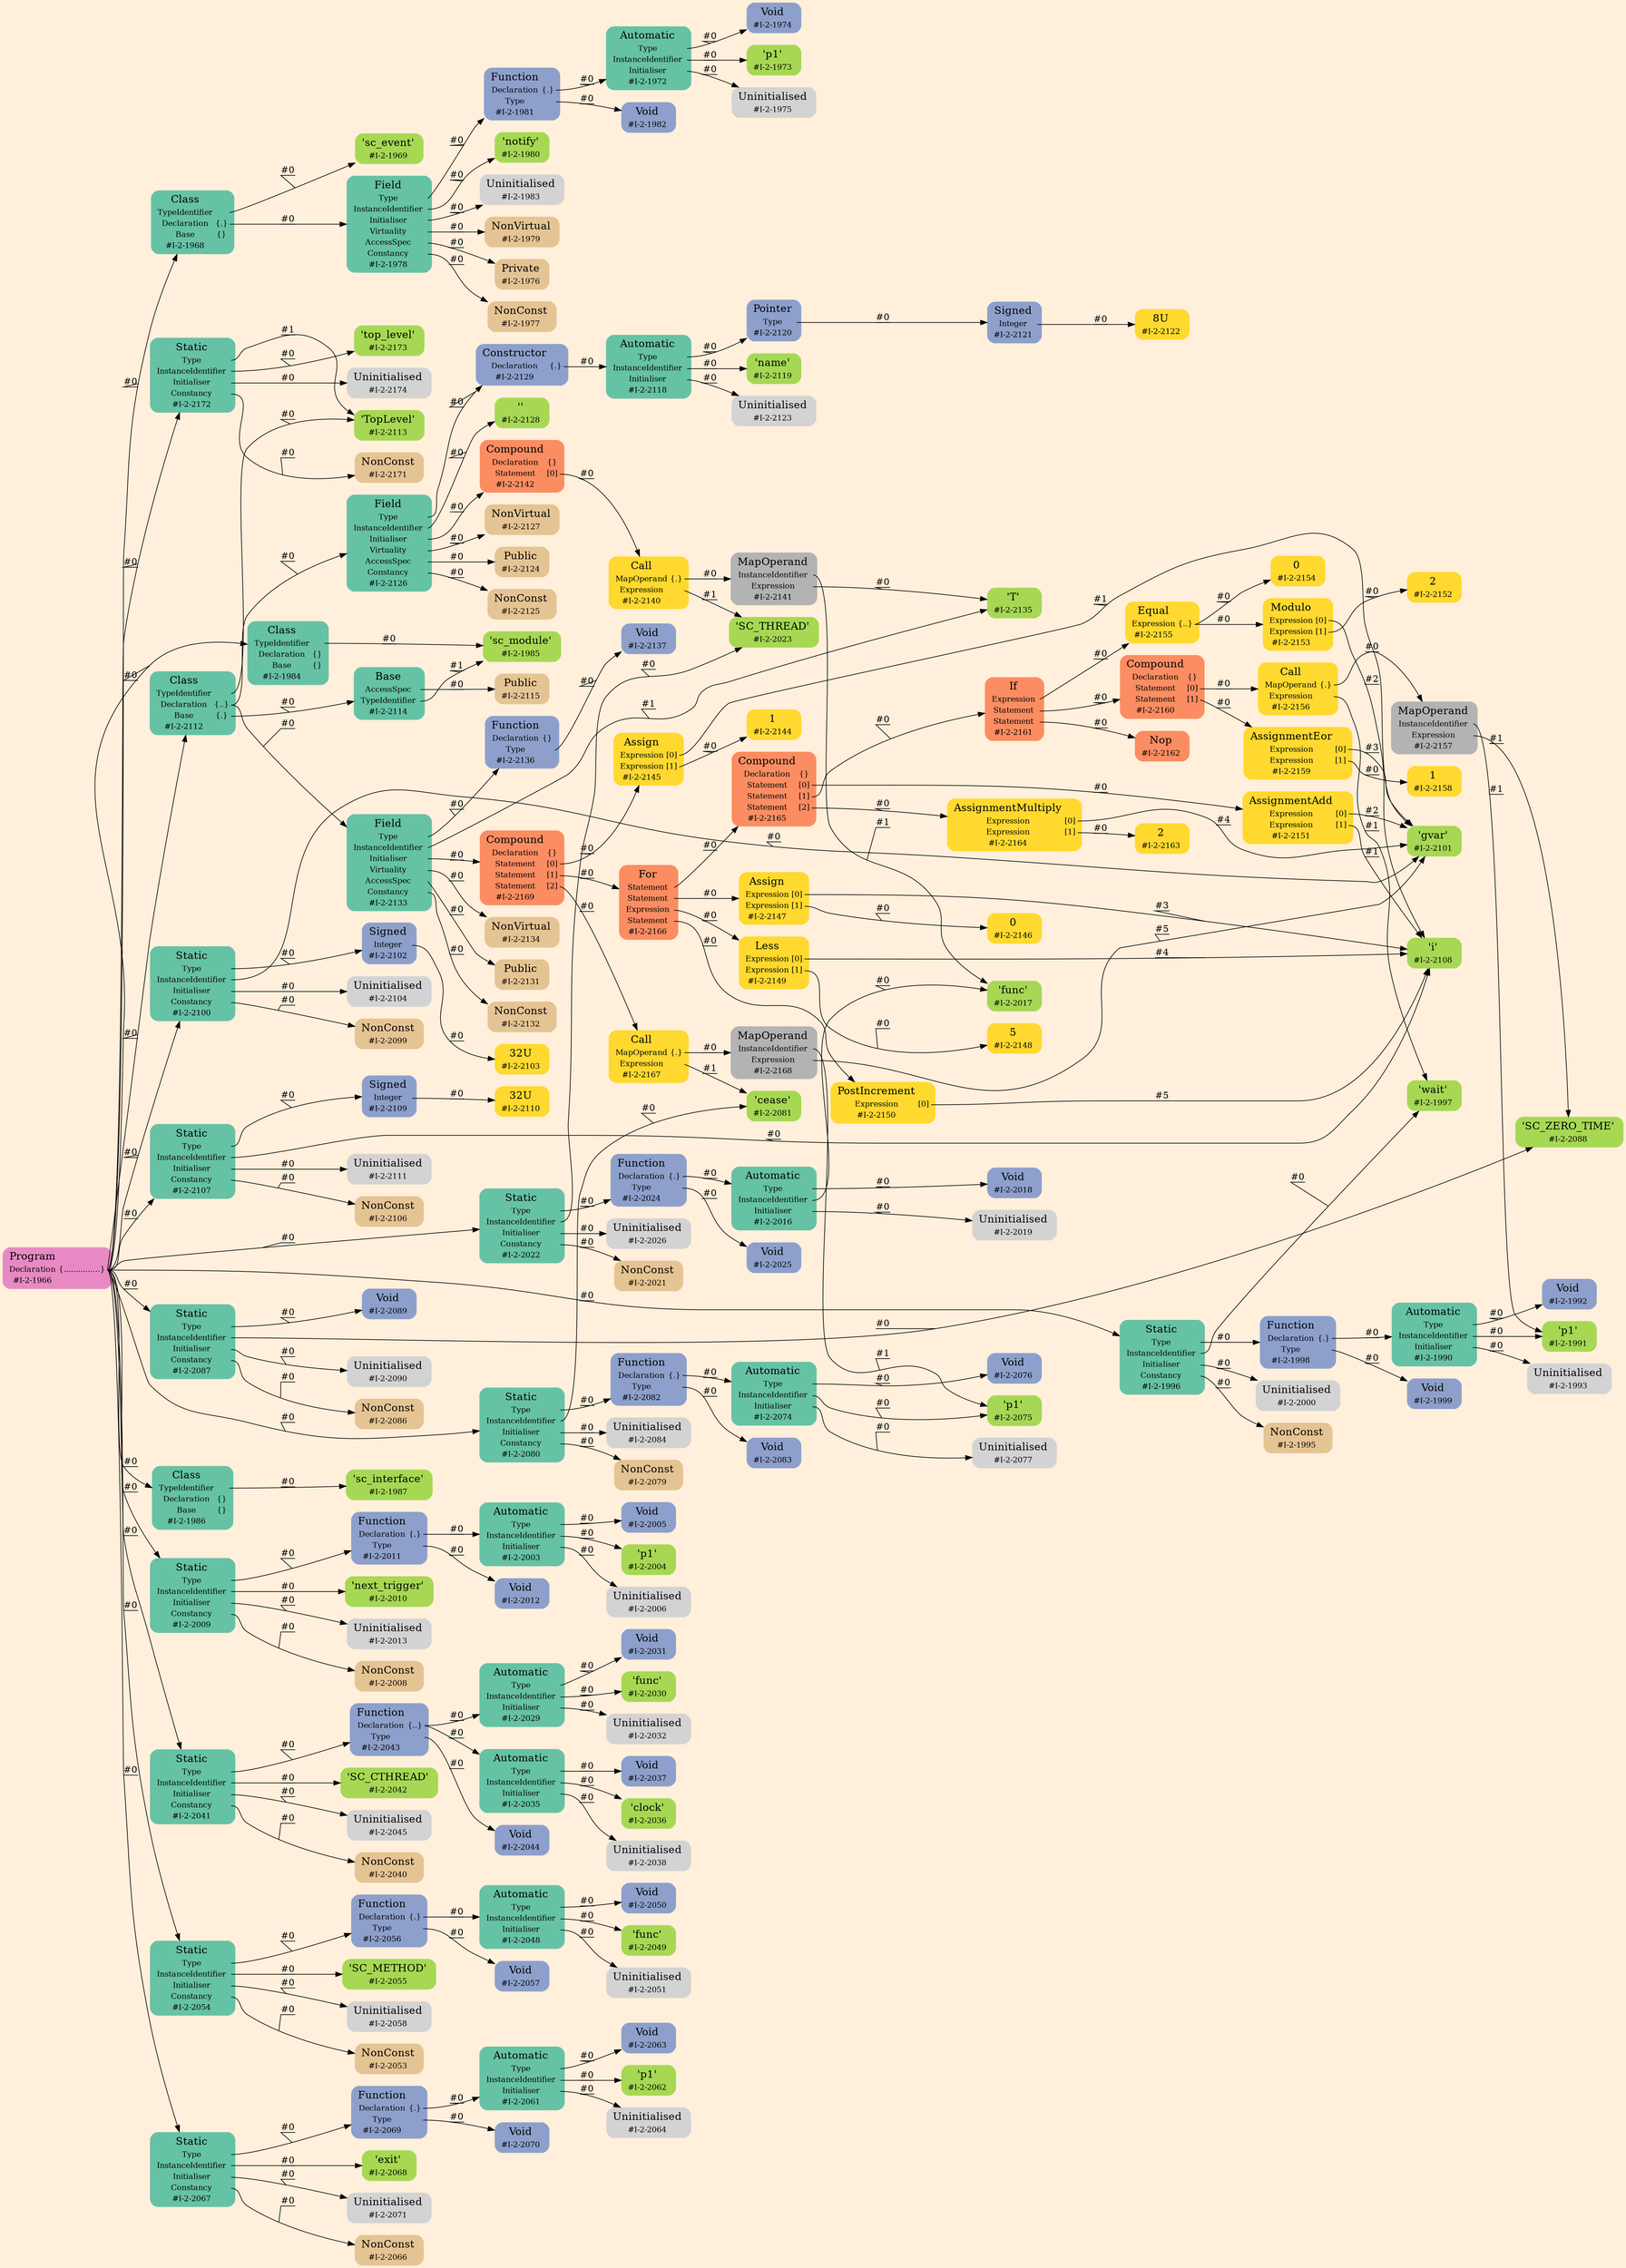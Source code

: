 digraph Inferno {
graph [
    rankdir = "LR"
    bgcolor = antiquewhite1
    color = black
    fontcolor = black
];
node [
];

// -------------------- node figure --------------------
"#I-2-1966" [
    shape = "plaintext"
    fillcolor = "/set28/4"
    label = <<TABLE BORDER="0" CELLBORDER="0" CELLSPACING="0">
     <TR><TD><FONT POINT-SIZE="16.0">Program</FONT></TD><TD></TD></TR>
     <TR><TD>Declaration</TD><TD PORT="port0">{...............}</TD></TR>
     <TR><TD>#I-2-1966</TD><TD PORT="port1"></TD></TR>
    </TABLE>>
    style = "rounded,filled"
    fontsize = "12"
];

"#I-2-1968" [
    shape = "plaintext"
    fillcolor = "/set28/1"
    label = <<TABLE BORDER="0" CELLBORDER="0" CELLSPACING="0">
     <TR><TD><FONT POINT-SIZE="16.0">Class</FONT></TD><TD></TD></TR>
     <TR><TD>TypeIdentifier</TD><TD PORT="port0"></TD></TR>
     <TR><TD>Declaration</TD><TD PORT="port1">{.}</TD></TR>
     <TR><TD>Base</TD><TD PORT="port2">{}</TD></TR>
     <TR><TD>#I-2-1968</TD><TD PORT="port3"></TD></TR>
    </TABLE>>
    style = "rounded,filled"
    fontsize = "12"
];

"#I-2-1969" [
    shape = "plaintext"
    fillcolor = "/set28/5"
    label = <<TABLE BORDER="0" CELLBORDER="0" CELLSPACING="0">
     <TR><TD><FONT POINT-SIZE="16.0">'sc_event'</FONT></TD><TD></TD></TR>
     <TR><TD>#I-2-1969</TD><TD PORT="port0"></TD></TR>
    </TABLE>>
    style = "rounded,filled"
    fontsize = "12"
];

"#I-2-1978" [
    shape = "plaintext"
    fillcolor = "/set28/1"
    label = <<TABLE BORDER="0" CELLBORDER="0" CELLSPACING="0">
     <TR><TD><FONT POINT-SIZE="16.0">Field</FONT></TD><TD></TD></TR>
     <TR><TD>Type</TD><TD PORT="port0"></TD></TR>
     <TR><TD>InstanceIdentifier</TD><TD PORT="port1"></TD></TR>
     <TR><TD>Initialiser</TD><TD PORT="port2"></TD></TR>
     <TR><TD>Virtuality</TD><TD PORT="port3"></TD></TR>
     <TR><TD>AccessSpec</TD><TD PORT="port4"></TD></TR>
     <TR><TD>Constancy</TD><TD PORT="port5"></TD></TR>
     <TR><TD>#I-2-1978</TD><TD PORT="port6"></TD></TR>
    </TABLE>>
    style = "rounded,filled"
    fontsize = "12"
];

"#I-2-1981" [
    shape = "plaintext"
    fillcolor = "/set28/3"
    label = <<TABLE BORDER="0" CELLBORDER="0" CELLSPACING="0">
     <TR><TD><FONT POINT-SIZE="16.0">Function</FONT></TD><TD></TD></TR>
     <TR><TD>Declaration</TD><TD PORT="port0">{.}</TD></TR>
     <TR><TD>Type</TD><TD PORT="port1"></TD></TR>
     <TR><TD>#I-2-1981</TD><TD PORT="port2"></TD></TR>
    </TABLE>>
    style = "rounded,filled"
    fontsize = "12"
];

"#I-2-1972" [
    shape = "plaintext"
    fillcolor = "/set28/1"
    label = <<TABLE BORDER="0" CELLBORDER="0" CELLSPACING="0">
     <TR><TD><FONT POINT-SIZE="16.0">Automatic</FONT></TD><TD></TD></TR>
     <TR><TD>Type</TD><TD PORT="port0"></TD></TR>
     <TR><TD>InstanceIdentifier</TD><TD PORT="port1"></TD></TR>
     <TR><TD>Initialiser</TD><TD PORT="port2"></TD></TR>
     <TR><TD>#I-2-1972</TD><TD PORT="port3"></TD></TR>
    </TABLE>>
    style = "rounded,filled"
    fontsize = "12"
];

"#I-2-1974" [
    shape = "plaintext"
    fillcolor = "/set28/3"
    label = <<TABLE BORDER="0" CELLBORDER="0" CELLSPACING="0">
     <TR><TD><FONT POINT-SIZE="16.0">Void</FONT></TD><TD></TD></TR>
     <TR><TD>#I-2-1974</TD><TD PORT="port0"></TD></TR>
    </TABLE>>
    style = "rounded,filled"
    fontsize = "12"
];

"#I-2-1973" [
    shape = "plaintext"
    fillcolor = "/set28/5"
    label = <<TABLE BORDER="0" CELLBORDER="0" CELLSPACING="0">
     <TR><TD><FONT POINT-SIZE="16.0">'p1'</FONT></TD><TD></TD></TR>
     <TR><TD>#I-2-1973</TD><TD PORT="port0"></TD></TR>
    </TABLE>>
    style = "rounded,filled"
    fontsize = "12"
];

"#I-2-1975" [
    shape = "plaintext"
    label = <<TABLE BORDER="0" CELLBORDER="0" CELLSPACING="0">
     <TR><TD><FONT POINT-SIZE="16.0">Uninitialised</FONT></TD><TD></TD></TR>
     <TR><TD>#I-2-1975</TD><TD PORT="port0"></TD></TR>
    </TABLE>>
    style = "rounded,filled"
    fontsize = "12"
];

"#I-2-1982" [
    shape = "plaintext"
    fillcolor = "/set28/3"
    label = <<TABLE BORDER="0" CELLBORDER="0" CELLSPACING="0">
     <TR><TD><FONT POINT-SIZE="16.0">Void</FONT></TD><TD></TD></TR>
     <TR><TD>#I-2-1982</TD><TD PORT="port0"></TD></TR>
    </TABLE>>
    style = "rounded,filled"
    fontsize = "12"
];

"#I-2-1980" [
    shape = "plaintext"
    fillcolor = "/set28/5"
    label = <<TABLE BORDER="0" CELLBORDER="0" CELLSPACING="0">
     <TR><TD><FONT POINT-SIZE="16.0">'notify'</FONT></TD><TD></TD></TR>
     <TR><TD>#I-2-1980</TD><TD PORT="port0"></TD></TR>
    </TABLE>>
    style = "rounded,filled"
    fontsize = "12"
];

"#I-2-1983" [
    shape = "plaintext"
    label = <<TABLE BORDER="0" CELLBORDER="0" CELLSPACING="0">
     <TR><TD><FONT POINT-SIZE="16.0">Uninitialised</FONT></TD><TD></TD></TR>
     <TR><TD>#I-2-1983</TD><TD PORT="port0"></TD></TR>
    </TABLE>>
    style = "rounded,filled"
    fontsize = "12"
];

"#I-2-1979" [
    shape = "plaintext"
    fillcolor = "/set28/7"
    label = <<TABLE BORDER="0" CELLBORDER="0" CELLSPACING="0">
     <TR><TD><FONT POINT-SIZE="16.0">NonVirtual</FONT></TD><TD></TD></TR>
     <TR><TD>#I-2-1979</TD><TD PORT="port0"></TD></TR>
    </TABLE>>
    style = "rounded,filled"
    fontsize = "12"
];

"#I-2-1976" [
    shape = "plaintext"
    fillcolor = "/set28/7"
    label = <<TABLE BORDER="0" CELLBORDER="0" CELLSPACING="0">
     <TR><TD><FONT POINT-SIZE="16.0">Private</FONT></TD><TD></TD></TR>
     <TR><TD>#I-2-1976</TD><TD PORT="port0"></TD></TR>
    </TABLE>>
    style = "rounded,filled"
    fontsize = "12"
];

"#I-2-1977" [
    shape = "plaintext"
    fillcolor = "/set28/7"
    label = <<TABLE BORDER="0" CELLBORDER="0" CELLSPACING="0">
     <TR><TD><FONT POINT-SIZE="16.0">NonConst</FONT></TD><TD></TD></TR>
     <TR><TD>#I-2-1977</TD><TD PORT="port0"></TD></TR>
    </TABLE>>
    style = "rounded,filled"
    fontsize = "12"
];

"#I-2-1984" [
    shape = "plaintext"
    fillcolor = "/set28/1"
    label = <<TABLE BORDER="0" CELLBORDER="0" CELLSPACING="0">
     <TR><TD><FONT POINT-SIZE="16.0">Class</FONT></TD><TD></TD></TR>
     <TR><TD>TypeIdentifier</TD><TD PORT="port0"></TD></TR>
     <TR><TD>Declaration</TD><TD PORT="port1">{}</TD></TR>
     <TR><TD>Base</TD><TD PORT="port2">{}</TD></TR>
     <TR><TD>#I-2-1984</TD><TD PORT="port3"></TD></TR>
    </TABLE>>
    style = "rounded,filled"
    fontsize = "12"
];

"#I-2-1985" [
    shape = "plaintext"
    fillcolor = "/set28/5"
    label = <<TABLE BORDER="0" CELLBORDER="0" CELLSPACING="0">
     <TR><TD><FONT POINT-SIZE="16.0">'sc_module'</FONT></TD><TD></TD></TR>
     <TR><TD>#I-2-1985</TD><TD PORT="port0"></TD></TR>
    </TABLE>>
    style = "rounded,filled"
    fontsize = "12"
];

"#I-2-1986" [
    shape = "plaintext"
    fillcolor = "/set28/1"
    label = <<TABLE BORDER="0" CELLBORDER="0" CELLSPACING="0">
     <TR><TD><FONT POINT-SIZE="16.0">Class</FONT></TD><TD></TD></TR>
     <TR><TD>TypeIdentifier</TD><TD PORT="port0"></TD></TR>
     <TR><TD>Declaration</TD><TD PORT="port1">{}</TD></TR>
     <TR><TD>Base</TD><TD PORT="port2">{}</TD></TR>
     <TR><TD>#I-2-1986</TD><TD PORT="port3"></TD></TR>
    </TABLE>>
    style = "rounded,filled"
    fontsize = "12"
];

"#I-2-1987" [
    shape = "plaintext"
    fillcolor = "/set28/5"
    label = <<TABLE BORDER="0" CELLBORDER="0" CELLSPACING="0">
     <TR><TD><FONT POINT-SIZE="16.0">'sc_interface'</FONT></TD><TD></TD></TR>
     <TR><TD>#I-2-1987</TD><TD PORT="port0"></TD></TR>
    </TABLE>>
    style = "rounded,filled"
    fontsize = "12"
];

"#I-2-1996" [
    shape = "plaintext"
    fillcolor = "/set28/1"
    label = <<TABLE BORDER="0" CELLBORDER="0" CELLSPACING="0">
     <TR><TD><FONT POINT-SIZE="16.0">Static</FONT></TD><TD></TD></TR>
     <TR><TD>Type</TD><TD PORT="port0"></TD></TR>
     <TR><TD>InstanceIdentifier</TD><TD PORT="port1"></TD></TR>
     <TR><TD>Initialiser</TD><TD PORT="port2"></TD></TR>
     <TR><TD>Constancy</TD><TD PORT="port3"></TD></TR>
     <TR><TD>#I-2-1996</TD><TD PORT="port4"></TD></TR>
    </TABLE>>
    style = "rounded,filled"
    fontsize = "12"
];

"#I-2-1998" [
    shape = "plaintext"
    fillcolor = "/set28/3"
    label = <<TABLE BORDER="0" CELLBORDER="0" CELLSPACING="0">
     <TR><TD><FONT POINT-SIZE="16.0">Function</FONT></TD><TD></TD></TR>
     <TR><TD>Declaration</TD><TD PORT="port0">{.}</TD></TR>
     <TR><TD>Type</TD><TD PORT="port1"></TD></TR>
     <TR><TD>#I-2-1998</TD><TD PORT="port2"></TD></TR>
    </TABLE>>
    style = "rounded,filled"
    fontsize = "12"
];

"#I-2-1990" [
    shape = "plaintext"
    fillcolor = "/set28/1"
    label = <<TABLE BORDER="0" CELLBORDER="0" CELLSPACING="0">
     <TR><TD><FONT POINT-SIZE="16.0">Automatic</FONT></TD><TD></TD></TR>
     <TR><TD>Type</TD><TD PORT="port0"></TD></TR>
     <TR><TD>InstanceIdentifier</TD><TD PORT="port1"></TD></TR>
     <TR><TD>Initialiser</TD><TD PORT="port2"></TD></TR>
     <TR><TD>#I-2-1990</TD><TD PORT="port3"></TD></TR>
    </TABLE>>
    style = "rounded,filled"
    fontsize = "12"
];

"#I-2-1992" [
    shape = "plaintext"
    fillcolor = "/set28/3"
    label = <<TABLE BORDER="0" CELLBORDER="0" CELLSPACING="0">
     <TR><TD><FONT POINT-SIZE="16.0">Void</FONT></TD><TD></TD></TR>
     <TR><TD>#I-2-1992</TD><TD PORT="port0"></TD></TR>
    </TABLE>>
    style = "rounded,filled"
    fontsize = "12"
];

"#I-2-1991" [
    shape = "plaintext"
    fillcolor = "/set28/5"
    label = <<TABLE BORDER="0" CELLBORDER="0" CELLSPACING="0">
     <TR><TD><FONT POINT-SIZE="16.0">'p1'</FONT></TD><TD></TD></TR>
     <TR><TD>#I-2-1991</TD><TD PORT="port0"></TD></TR>
    </TABLE>>
    style = "rounded,filled"
    fontsize = "12"
];

"#I-2-1993" [
    shape = "plaintext"
    label = <<TABLE BORDER="0" CELLBORDER="0" CELLSPACING="0">
     <TR><TD><FONT POINT-SIZE="16.0">Uninitialised</FONT></TD><TD></TD></TR>
     <TR><TD>#I-2-1993</TD><TD PORT="port0"></TD></TR>
    </TABLE>>
    style = "rounded,filled"
    fontsize = "12"
];

"#I-2-1999" [
    shape = "plaintext"
    fillcolor = "/set28/3"
    label = <<TABLE BORDER="0" CELLBORDER="0" CELLSPACING="0">
     <TR><TD><FONT POINT-SIZE="16.0">Void</FONT></TD><TD></TD></TR>
     <TR><TD>#I-2-1999</TD><TD PORT="port0"></TD></TR>
    </TABLE>>
    style = "rounded,filled"
    fontsize = "12"
];

"#I-2-1997" [
    shape = "plaintext"
    fillcolor = "/set28/5"
    label = <<TABLE BORDER="0" CELLBORDER="0" CELLSPACING="0">
     <TR><TD><FONT POINT-SIZE="16.0">'wait'</FONT></TD><TD></TD></TR>
     <TR><TD>#I-2-1997</TD><TD PORT="port0"></TD></TR>
    </TABLE>>
    style = "rounded,filled"
    fontsize = "12"
];

"#I-2-2000" [
    shape = "plaintext"
    label = <<TABLE BORDER="0" CELLBORDER="0" CELLSPACING="0">
     <TR><TD><FONT POINT-SIZE="16.0">Uninitialised</FONT></TD><TD></TD></TR>
     <TR><TD>#I-2-2000</TD><TD PORT="port0"></TD></TR>
    </TABLE>>
    style = "rounded,filled"
    fontsize = "12"
];

"#I-2-1995" [
    shape = "plaintext"
    fillcolor = "/set28/7"
    label = <<TABLE BORDER="0" CELLBORDER="0" CELLSPACING="0">
     <TR><TD><FONT POINT-SIZE="16.0">NonConst</FONT></TD><TD></TD></TR>
     <TR><TD>#I-2-1995</TD><TD PORT="port0"></TD></TR>
    </TABLE>>
    style = "rounded,filled"
    fontsize = "12"
];

"#I-2-2009" [
    shape = "plaintext"
    fillcolor = "/set28/1"
    label = <<TABLE BORDER="0" CELLBORDER="0" CELLSPACING="0">
     <TR><TD><FONT POINT-SIZE="16.0">Static</FONT></TD><TD></TD></TR>
     <TR><TD>Type</TD><TD PORT="port0"></TD></TR>
     <TR><TD>InstanceIdentifier</TD><TD PORT="port1"></TD></TR>
     <TR><TD>Initialiser</TD><TD PORT="port2"></TD></TR>
     <TR><TD>Constancy</TD><TD PORT="port3"></TD></TR>
     <TR><TD>#I-2-2009</TD><TD PORT="port4"></TD></TR>
    </TABLE>>
    style = "rounded,filled"
    fontsize = "12"
];

"#I-2-2011" [
    shape = "plaintext"
    fillcolor = "/set28/3"
    label = <<TABLE BORDER="0" CELLBORDER="0" CELLSPACING="0">
     <TR><TD><FONT POINT-SIZE="16.0">Function</FONT></TD><TD></TD></TR>
     <TR><TD>Declaration</TD><TD PORT="port0">{.}</TD></TR>
     <TR><TD>Type</TD><TD PORT="port1"></TD></TR>
     <TR><TD>#I-2-2011</TD><TD PORT="port2"></TD></TR>
    </TABLE>>
    style = "rounded,filled"
    fontsize = "12"
];

"#I-2-2003" [
    shape = "plaintext"
    fillcolor = "/set28/1"
    label = <<TABLE BORDER="0" CELLBORDER="0" CELLSPACING="0">
     <TR><TD><FONT POINT-SIZE="16.0">Automatic</FONT></TD><TD></TD></TR>
     <TR><TD>Type</TD><TD PORT="port0"></TD></TR>
     <TR><TD>InstanceIdentifier</TD><TD PORT="port1"></TD></TR>
     <TR><TD>Initialiser</TD><TD PORT="port2"></TD></TR>
     <TR><TD>#I-2-2003</TD><TD PORT="port3"></TD></TR>
    </TABLE>>
    style = "rounded,filled"
    fontsize = "12"
];

"#I-2-2005" [
    shape = "plaintext"
    fillcolor = "/set28/3"
    label = <<TABLE BORDER="0" CELLBORDER="0" CELLSPACING="0">
     <TR><TD><FONT POINT-SIZE="16.0">Void</FONT></TD><TD></TD></TR>
     <TR><TD>#I-2-2005</TD><TD PORT="port0"></TD></TR>
    </TABLE>>
    style = "rounded,filled"
    fontsize = "12"
];

"#I-2-2004" [
    shape = "plaintext"
    fillcolor = "/set28/5"
    label = <<TABLE BORDER="0" CELLBORDER="0" CELLSPACING="0">
     <TR><TD><FONT POINT-SIZE="16.0">'p1'</FONT></TD><TD></TD></TR>
     <TR><TD>#I-2-2004</TD><TD PORT="port0"></TD></TR>
    </TABLE>>
    style = "rounded,filled"
    fontsize = "12"
];

"#I-2-2006" [
    shape = "plaintext"
    label = <<TABLE BORDER="0" CELLBORDER="0" CELLSPACING="0">
     <TR><TD><FONT POINT-SIZE="16.0">Uninitialised</FONT></TD><TD></TD></TR>
     <TR><TD>#I-2-2006</TD><TD PORT="port0"></TD></TR>
    </TABLE>>
    style = "rounded,filled"
    fontsize = "12"
];

"#I-2-2012" [
    shape = "plaintext"
    fillcolor = "/set28/3"
    label = <<TABLE BORDER="0" CELLBORDER="0" CELLSPACING="0">
     <TR><TD><FONT POINT-SIZE="16.0">Void</FONT></TD><TD></TD></TR>
     <TR><TD>#I-2-2012</TD><TD PORT="port0"></TD></TR>
    </TABLE>>
    style = "rounded,filled"
    fontsize = "12"
];

"#I-2-2010" [
    shape = "plaintext"
    fillcolor = "/set28/5"
    label = <<TABLE BORDER="0" CELLBORDER="0" CELLSPACING="0">
     <TR><TD><FONT POINT-SIZE="16.0">'next_trigger'</FONT></TD><TD></TD></TR>
     <TR><TD>#I-2-2010</TD><TD PORT="port0"></TD></TR>
    </TABLE>>
    style = "rounded,filled"
    fontsize = "12"
];

"#I-2-2013" [
    shape = "plaintext"
    label = <<TABLE BORDER="0" CELLBORDER="0" CELLSPACING="0">
     <TR><TD><FONT POINT-SIZE="16.0">Uninitialised</FONT></TD><TD></TD></TR>
     <TR><TD>#I-2-2013</TD><TD PORT="port0"></TD></TR>
    </TABLE>>
    style = "rounded,filled"
    fontsize = "12"
];

"#I-2-2008" [
    shape = "plaintext"
    fillcolor = "/set28/7"
    label = <<TABLE BORDER="0" CELLBORDER="0" CELLSPACING="0">
     <TR><TD><FONT POINT-SIZE="16.0">NonConst</FONT></TD><TD></TD></TR>
     <TR><TD>#I-2-2008</TD><TD PORT="port0"></TD></TR>
    </TABLE>>
    style = "rounded,filled"
    fontsize = "12"
];

"#I-2-2022" [
    shape = "plaintext"
    fillcolor = "/set28/1"
    label = <<TABLE BORDER="0" CELLBORDER="0" CELLSPACING="0">
     <TR><TD><FONT POINT-SIZE="16.0">Static</FONT></TD><TD></TD></TR>
     <TR><TD>Type</TD><TD PORT="port0"></TD></TR>
     <TR><TD>InstanceIdentifier</TD><TD PORT="port1"></TD></TR>
     <TR><TD>Initialiser</TD><TD PORT="port2"></TD></TR>
     <TR><TD>Constancy</TD><TD PORT="port3"></TD></TR>
     <TR><TD>#I-2-2022</TD><TD PORT="port4"></TD></TR>
    </TABLE>>
    style = "rounded,filled"
    fontsize = "12"
];

"#I-2-2024" [
    shape = "plaintext"
    fillcolor = "/set28/3"
    label = <<TABLE BORDER="0" CELLBORDER="0" CELLSPACING="0">
     <TR><TD><FONT POINT-SIZE="16.0">Function</FONT></TD><TD></TD></TR>
     <TR><TD>Declaration</TD><TD PORT="port0">{.}</TD></TR>
     <TR><TD>Type</TD><TD PORT="port1"></TD></TR>
     <TR><TD>#I-2-2024</TD><TD PORT="port2"></TD></TR>
    </TABLE>>
    style = "rounded,filled"
    fontsize = "12"
];

"#I-2-2016" [
    shape = "plaintext"
    fillcolor = "/set28/1"
    label = <<TABLE BORDER="0" CELLBORDER="0" CELLSPACING="0">
     <TR><TD><FONT POINT-SIZE="16.0">Automatic</FONT></TD><TD></TD></TR>
     <TR><TD>Type</TD><TD PORT="port0"></TD></TR>
     <TR><TD>InstanceIdentifier</TD><TD PORT="port1"></TD></TR>
     <TR><TD>Initialiser</TD><TD PORT="port2"></TD></TR>
     <TR><TD>#I-2-2016</TD><TD PORT="port3"></TD></TR>
    </TABLE>>
    style = "rounded,filled"
    fontsize = "12"
];

"#I-2-2018" [
    shape = "plaintext"
    fillcolor = "/set28/3"
    label = <<TABLE BORDER="0" CELLBORDER="0" CELLSPACING="0">
     <TR><TD><FONT POINT-SIZE="16.0">Void</FONT></TD><TD></TD></TR>
     <TR><TD>#I-2-2018</TD><TD PORT="port0"></TD></TR>
    </TABLE>>
    style = "rounded,filled"
    fontsize = "12"
];

"#I-2-2017" [
    shape = "plaintext"
    fillcolor = "/set28/5"
    label = <<TABLE BORDER="0" CELLBORDER="0" CELLSPACING="0">
     <TR><TD><FONT POINT-SIZE="16.0">'func'</FONT></TD><TD></TD></TR>
     <TR><TD>#I-2-2017</TD><TD PORT="port0"></TD></TR>
    </TABLE>>
    style = "rounded,filled"
    fontsize = "12"
];

"#I-2-2019" [
    shape = "plaintext"
    label = <<TABLE BORDER="0" CELLBORDER="0" CELLSPACING="0">
     <TR><TD><FONT POINT-SIZE="16.0">Uninitialised</FONT></TD><TD></TD></TR>
     <TR><TD>#I-2-2019</TD><TD PORT="port0"></TD></TR>
    </TABLE>>
    style = "rounded,filled"
    fontsize = "12"
];

"#I-2-2025" [
    shape = "plaintext"
    fillcolor = "/set28/3"
    label = <<TABLE BORDER="0" CELLBORDER="0" CELLSPACING="0">
     <TR><TD><FONT POINT-SIZE="16.0">Void</FONT></TD><TD></TD></TR>
     <TR><TD>#I-2-2025</TD><TD PORT="port0"></TD></TR>
    </TABLE>>
    style = "rounded,filled"
    fontsize = "12"
];

"#I-2-2023" [
    shape = "plaintext"
    fillcolor = "/set28/5"
    label = <<TABLE BORDER="0" CELLBORDER="0" CELLSPACING="0">
     <TR><TD><FONT POINT-SIZE="16.0">'SC_THREAD'</FONT></TD><TD></TD></TR>
     <TR><TD>#I-2-2023</TD><TD PORT="port0"></TD></TR>
    </TABLE>>
    style = "rounded,filled"
    fontsize = "12"
];

"#I-2-2026" [
    shape = "plaintext"
    label = <<TABLE BORDER="0" CELLBORDER="0" CELLSPACING="0">
     <TR><TD><FONT POINT-SIZE="16.0">Uninitialised</FONT></TD><TD></TD></TR>
     <TR><TD>#I-2-2026</TD><TD PORT="port0"></TD></TR>
    </TABLE>>
    style = "rounded,filled"
    fontsize = "12"
];

"#I-2-2021" [
    shape = "plaintext"
    fillcolor = "/set28/7"
    label = <<TABLE BORDER="0" CELLBORDER="0" CELLSPACING="0">
     <TR><TD><FONT POINT-SIZE="16.0">NonConst</FONT></TD><TD></TD></TR>
     <TR><TD>#I-2-2021</TD><TD PORT="port0"></TD></TR>
    </TABLE>>
    style = "rounded,filled"
    fontsize = "12"
];

"#I-2-2041" [
    shape = "plaintext"
    fillcolor = "/set28/1"
    label = <<TABLE BORDER="0" CELLBORDER="0" CELLSPACING="0">
     <TR><TD><FONT POINT-SIZE="16.0">Static</FONT></TD><TD></TD></TR>
     <TR><TD>Type</TD><TD PORT="port0"></TD></TR>
     <TR><TD>InstanceIdentifier</TD><TD PORT="port1"></TD></TR>
     <TR><TD>Initialiser</TD><TD PORT="port2"></TD></TR>
     <TR><TD>Constancy</TD><TD PORT="port3"></TD></TR>
     <TR><TD>#I-2-2041</TD><TD PORT="port4"></TD></TR>
    </TABLE>>
    style = "rounded,filled"
    fontsize = "12"
];

"#I-2-2043" [
    shape = "plaintext"
    fillcolor = "/set28/3"
    label = <<TABLE BORDER="0" CELLBORDER="0" CELLSPACING="0">
     <TR><TD><FONT POINT-SIZE="16.0">Function</FONT></TD><TD></TD></TR>
     <TR><TD>Declaration</TD><TD PORT="port0">{..}</TD></TR>
     <TR><TD>Type</TD><TD PORT="port1"></TD></TR>
     <TR><TD>#I-2-2043</TD><TD PORT="port2"></TD></TR>
    </TABLE>>
    style = "rounded,filled"
    fontsize = "12"
];

"#I-2-2029" [
    shape = "plaintext"
    fillcolor = "/set28/1"
    label = <<TABLE BORDER="0" CELLBORDER="0" CELLSPACING="0">
     <TR><TD><FONT POINT-SIZE="16.0">Automatic</FONT></TD><TD></TD></TR>
     <TR><TD>Type</TD><TD PORT="port0"></TD></TR>
     <TR><TD>InstanceIdentifier</TD><TD PORT="port1"></TD></TR>
     <TR><TD>Initialiser</TD><TD PORT="port2"></TD></TR>
     <TR><TD>#I-2-2029</TD><TD PORT="port3"></TD></TR>
    </TABLE>>
    style = "rounded,filled"
    fontsize = "12"
];

"#I-2-2031" [
    shape = "plaintext"
    fillcolor = "/set28/3"
    label = <<TABLE BORDER="0" CELLBORDER="0" CELLSPACING="0">
     <TR><TD><FONT POINT-SIZE="16.0">Void</FONT></TD><TD></TD></TR>
     <TR><TD>#I-2-2031</TD><TD PORT="port0"></TD></TR>
    </TABLE>>
    style = "rounded,filled"
    fontsize = "12"
];

"#I-2-2030" [
    shape = "plaintext"
    fillcolor = "/set28/5"
    label = <<TABLE BORDER="0" CELLBORDER="0" CELLSPACING="0">
     <TR><TD><FONT POINT-SIZE="16.0">'func'</FONT></TD><TD></TD></TR>
     <TR><TD>#I-2-2030</TD><TD PORT="port0"></TD></TR>
    </TABLE>>
    style = "rounded,filled"
    fontsize = "12"
];

"#I-2-2032" [
    shape = "plaintext"
    label = <<TABLE BORDER="0" CELLBORDER="0" CELLSPACING="0">
     <TR><TD><FONT POINT-SIZE="16.0">Uninitialised</FONT></TD><TD></TD></TR>
     <TR><TD>#I-2-2032</TD><TD PORT="port0"></TD></TR>
    </TABLE>>
    style = "rounded,filled"
    fontsize = "12"
];

"#I-2-2035" [
    shape = "plaintext"
    fillcolor = "/set28/1"
    label = <<TABLE BORDER="0" CELLBORDER="0" CELLSPACING="0">
     <TR><TD><FONT POINT-SIZE="16.0">Automatic</FONT></TD><TD></TD></TR>
     <TR><TD>Type</TD><TD PORT="port0"></TD></TR>
     <TR><TD>InstanceIdentifier</TD><TD PORT="port1"></TD></TR>
     <TR><TD>Initialiser</TD><TD PORT="port2"></TD></TR>
     <TR><TD>#I-2-2035</TD><TD PORT="port3"></TD></TR>
    </TABLE>>
    style = "rounded,filled"
    fontsize = "12"
];

"#I-2-2037" [
    shape = "plaintext"
    fillcolor = "/set28/3"
    label = <<TABLE BORDER="0" CELLBORDER="0" CELLSPACING="0">
     <TR><TD><FONT POINT-SIZE="16.0">Void</FONT></TD><TD></TD></TR>
     <TR><TD>#I-2-2037</TD><TD PORT="port0"></TD></TR>
    </TABLE>>
    style = "rounded,filled"
    fontsize = "12"
];

"#I-2-2036" [
    shape = "plaintext"
    fillcolor = "/set28/5"
    label = <<TABLE BORDER="0" CELLBORDER="0" CELLSPACING="0">
     <TR><TD><FONT POINT-SIZE="16.0">'clock'</FONT></TD><TD></TD></TR>
     <TR><TD>#I-2-2036</TD><TD PORT="port0"></TD></TR>
    </TABLE>>
    style = "rounded,filled"
    fontsize = "12"
];

"#I-2-2038" [
    shape = "plaintext"
    label = <<TABLE BORDER="0" CELLBORDER="0" CELLSPACING="0">
     <TR><TD><FONT POINT-SIZE="16.0">Uninitialised</FONT></TD><TD></TD></TR>
     <TR><TD>#I-2-2038</TD><TD PORT="port0"></TD></TR>
    </TABLE>>
    style = "rounded,filled"
    fontsize = "12"
];

"#I-2-2044" [
    shape = "plaintext"
    fillcolor = "/set28/3"
    label = <<TABLE BORDER="0" CELLBORDER="0" CELLSPACING="0">
     <TR><TD><FONT POINT-SIZE="16.0">Void</FONT></TD><TD></TD></TR>
     <TR><TD>#I-2-2044</TD><TD PORT="port0"></TD></TR>
    </TABLE>>
    style = "rounded,filled"
    fontsize = "12"
];

"#I-2-2042" [
    shape = "plaintext"
    fillcolor = "/set28/5"
    label = <<TABLE BORDER="0" CELLBORDER="0" CELLSPACING="0">
     <TR><TD><FONT POINT-SIZE="16.0">'SC_CTHREAD'</FONT></TD><TD></TD></TR>
     <TR><TD>#I-2-2042</TD><TD PORT="port0"></TD></TR>
    </TABLE>>
    style = "rounded,filled"
    fontsize = "12"
];

"#I-2-2045" [
    shape = "plaintext"
    label = <<TABLE BORDER="0" CELLBORDER="0" CELLSPACING="0">
     <TR><TD><FONT POINT-SIZE="16.0">Uninitialised</FONT></TD><TD></TD></TR>
     <TR><TD>#I-2-2045</TD><TD PORT="port0"></TD></TR>
    </TABLE>>
    style = "rounded,filled"
    fontsize = "12"
];

"#I-2-2040" [
    shape = "plaintext"
    fillcolor = "/set28/7"
    label = <<TABLE BORDER="0" CELLBORDER="0" CELLSPACING="0">
     <TR><TD><FONT POINT-SIZE="16.0">NonConst</FONT></TD><TD></TD></TR>
     <TR><TD>#I-2-2040</TD><TD PORT="port0"></TD></TR>
    </TABLE>>
    style = "rounded,filled"
    fontsize = "12"
];

"#I-2-2054" [
    shape = "plaintext"
    fillcolor = "/set28/1"
    label = <<TABLE BORDER="0" CELLBORDER="0" CELLSPACING="0">
     <TR><TD><FONT POINT-SIZE="16.0">Static</FONT></TD><TD></TD></TR>
     <TR><TD>Type</TD><TD PORT="port0"></TD></TR>
     <TR><TD>InstanceIdentifier</TD><TD PORT="port1"></TD></TR>
     <TR><TD>Initialiser</TD><TD PORT="port2"></TD></TR>
     <TR><TD>Constancy</TD><TD PORT="port3"></TD></TR>
     <TR><TD>#I-2-2054</TD><TD PORT="port4"></TD></TR>
    </TABLE>>
    style = "rounded,filled"
    fontsize = "12"
];

"#I-2-2056" [
    shape = "plaintext"
    fillcolor = "/set28/3"
    label = <<TABLE BORDER="0" CELLBORDER="0" CELLSPACING="0">
     <TR><TD><FONT POINT-SIZE="16.0">Function</FONT></TD><TD></TD></TR>
     <TR><TD>Declaration</TD><TD PORT="port0">{.}</TD></TR>
     <TR><TD>Type</TD><TD PORT="port1"></TD></TR>
     <TR><TD>#I-2-2056</TD><TD PORT="port2"></TD></TR>
    </TABLE>>
    style = "rounded,filled"
    fontsize = "12"
];

"#I-2-2048" [
    shape = "plaintext"
    fillcolor = "/set28/1"
    label = <<TABLE BORDER="0" CELLBORDER="0" CELLSPACING="0">
     <TR><TD><FONT POINT-SIZE="16.0">Automatic</FONT></TD><TD></TD></TR>
     <TR><TD>Type</TD><TD PORT="port0"></TD></TR>
     <TR><TD>InstanceIdentifier</TD><TD PORT="port1"></TD></TR>
     <TR><TD>Initialiser</TD><TD PORT="port2"></TD></TR>
     <TR><TD>#I-2-2048</TD><TD PORT="port3"></TD></TR>
    </TABLE>>
    style = "rounded,filled"
    fontsize = "12"
];

"#I-2-2050" [
    shape = "plaintext"
    fillcolor = "/set28/3"
    label = <<TABLE BORDER="0" CELLBORDER="0" CELLSPACING="0">
     <TR><TD><FONT POINT-SIZE="16.0">Void</FONT></TD><TD></TD></TR>
     <TR><TD>#I-2-2050</TD><TD PORT="port0"></TD></TR>
    </TABLE>>
    style = "rounded,filled"
    fontsize = "12"
];

"#I-2-2049" [
    shape = "plaintext"
    fillcolor = "/set28/5"
    label = <<TABLE BORDER="0" CELLBORDER="0" CELLSPACING="0">
     <TR><TD><FONT POINT-SIZE="16.0">'func'</FONT></TD><TD></TD></TR>
     <TR><TD>#I-2-2049</TD><TD PORT="port0"></TD></TR>
    </TABLE>>
    style = "rounded,filled"
    fontsize = "12"
];

"#I-2-2051" [
    shape = "plaintext"
    label = <<TABLE BORDER="0" CELLBORDER="0" CELLSPACING="0">
     <TR><TD><FONT POINT-SIZE="16.0">Uninitialised</FONT></TD><TD></TD></TR>
     <TR><TD>#I-2-2051</TD><TD PORT="port0"></TD></TR>
    </TABLE>>
    style = "rounded,filled"
    fontsize = "12"
];

"#I-2-2057" [
    shape = "plaintext"
    fillcolor = "/set28/3"
    label = <<TABLE BORDER="0" CELLBORDER="0" CELLSPACING="0">
     <TR><TD><FONT POINT-SIZE="16.0">Void</FONT></TD><TD></TD></TR>
     <TR><TD>#I-2-2057</TD><TD PORT="port0"></TD></TR>
    </TABLE>>
    style = "rounded,filled"
    fontsize = "12"
];

"#I-2-2055" [
    shape = "plaintext"
    fillcolor = "/set28/5"
    label = <<TABLE BORDER="0" CELLBORDER="0" CELLSPACING="0">
     <TR><TD><FONT POINT-SIZE="16.0">'SC_METHOD'</FONT></TD><TD></TD></TR>
     <TR><TD>#I-2-2055</TD><TD PORT="port0"></TD></TR>
    </TABLE>>
    style = "rounded,filled"
    fontsize = "12"
];

"#I-2-2058" [
    shape = "plaintext"
    label = <<TABLE BORDER="0" CELLBORDER="0" CELLSPACING="0">
     <TR><TD><FONT POINT-SIZE="16.0">Uninitialised</FONT></TD><TD></TD></TR>
     <TR><TD>#I-2-2058</TD><TD PORT="port0"></TD></TR>
    </TABLE>>
    style = "rounded,filled"
    fontsize = "12"
];

"#I-2-2053" [
    shape = "plaintext"
    fillcolor = "/set28/7"
    label = <<TABLE BORDER="0" CELLBORDER="0" CELLSPACING="0">
     <TR><TD><FONT POINT-SIZE="16.0">NonConst</FONT></TD><TD></TD></TR>
     <TR><TD>#I-2-2053</TD><TD PORT="port0"></TD></TR>
    </TABLE>>
    style = "rounded,filled"
    fontsize = "12"
];

"#I-2-2067" [
    shape = "plaintext"
    fillcolor = "/set28/1"
    label = <<TABLE BORDER="0" CELLBORDER="0" CELLSPACING="0">
     <TR><TD><FONT POINT-SIZE="16.0">Static</FONT></TD><TD></TD></TR>
     <TR><TD>Type</TD><TD PORT="port0"></TD></TR>
     <TR><TD>InstanceIdentifier</TD><TD PORT="port1"></TD></TR>
     <TR><TD>Initialiser</TD><TD PORT="port2"></TD></TR>
     <TR><TD>Constancy</TD><TD PORT="port3"></TD></TR>
     <TR><TD>#I-2-2067</TD><TD PORT="port4"></TD></TR>
    </TABLE>>
    style = "rounded,filled"
    fontsize = "12"
];

"#I-2-2069" [
    shape = "plaintext"
    fillcolor = "/set28/3"
    label = <<TABLE BORDER="0" CELLBORDER="0" CELLSPACING="0">
     <TR><TD><FONT POINT-SIZE="16.0">Function</FONT></TD><TD></TD></TR>
     <TR><TD>Declaration</TD><TD PORT="port0">{.}</TD></TR>
     <TR><TD>Type</TD><TD PORT="port1"></TD></TR>
     <TR><TD>#I-2-2069</TD><TD PORT="port2"></TD></TR>
    </TABLE>>
    style = "rounded,filled"
    fontsize = "12"
];

"#I-2-2061" [
    shape = "plaintext"
    fillcolor = "/set28/1"
    label = <<TABLE BORDER="0" CELLBORDER="0" CELLSPACING="0">
     <TR><TD><FONT POINT-SIZE="16.0">Automatic</FONT></TD><TD></TD></TR>
     <TR><TD>Type</TD><TD PORT="port0"></TD></TR>
     <TR><TD>InstanceIdentifier</TD><TD PORT="port1"></TD></TR>
     <TR><TD>Initialiser</TD><TD PORT="port2"></TD></TR>
     <TR><TD>#I-2-2061</TD><TD PORT="port3"></TD></TR>
    </TABLE>>
    style = "rounded,filled"
    fontsize = "12"
];

"#I-2-2063" [
    shape = "plaintext"
    fillcolor = "/set28/3"
    label = <<TABLE BORDER="0" CELLBORDER="0" CELLSPACING="0">
     <TR><TD><FONT POINT-SIZE="16.0">Void</FONT></TD><TD></TD></TR>
     <TR><TD>#I-2-2063</TD><TD PORT="port0"></TD></TR>
    </TABLE>>
    style = "rounded,filled"
    fontsize = "12"
];

"#I-2-2062" [
    shape = "plaintext"
    fillcolor = "/set28/5"
    label = <<TABLE BORDER="0" CELLBORDER="0" CELLSPACING="0">
     <TR><TD><FONT POINT-SIZE="16.0">'p1'</FONT></TD><TD></TD></TR>
     <TR><TD>#I-2-2062</TD><TD PORT="port0"></TD></TR>
    </TABLE>>
    style = "rounded,filled"
    fontsize = "12"
];

"#I-2-2064" [
    shape = "plaintext"
    label = <<TABLE BORDER="0" CELLBORDER="0" CELLSPACING="0">
     <TR><TD><FONT POINT-SIZE="16.0">Uninitialised</FONT></TD><TD></TD></TR>
     <TR><TD>#I-2-2064</TD><TD PORT="port0"></TD></TR>
    </TABLE>>
    style = "rounded,filled"
    fontsize = "12"
];

"#I-2-2070" [
    shape = "plaintext"
    fillcolor = "/set28/3"
    label = <<TABLE BORDER="0" CELLBORDER="0" CELLSPACING="0">
     <TR><TD><FONT POINT-SIZE="16.0">Void</FONT></TD><TD></TD></TR>
     <TR><TD>#I-2-2070</TD><TD PORT="port0"></TD></TR>
    </TABLE>>
    style = "rounded,filled"
    fontsize = "12"
];

"#I-2-2068" [
    shape = "plaintext"
    fillcolor = "/set28/5"
    label = <<TABLE BORDER="0" CELLBORDER="0" CELLSPACING="0">
     <TR><TD><FONT POINT-SIZE="16.0">'exit'</FONT></TD><TD></TD></TR>
     <TR><TD>#I-2-2068</TD><TD PORT="port0"></TD></TR>
    </TABLE>>
    style = "rounded,filled"
    fontsize = "12"
];

"#I-2-2071" [
    shape = "plaintext"
    label = <<TABLE BORDER="0" CELLBORDER="0" CELLSPACING="0">
     <TR><TD><FONT POINT-SIZE="16.0">Uninitialised</FONT></TD><TD></TD></TR>
     <TR><TD>#I-2-2071</TD><TD PORT="port0"></TD></TR>
    </TABLE>>
    style = "rounded,filled"
    fontsize = "12"
];

"#I-2-2066" [
    shape = "plaintext"
    fillcolor = "/set28/7"
    label = <<TABLE BORDER="0" CELLBORDER="0" CELLSPACING="0">
     <TR><TD><FONT POINT-SIZE="16.0">NonConst</FONT></TD><TD></TD></TR>
     <TR><TD>#I-2-2066</TD><TD PORT="port0"></TD></TR>
    </TABLE>>
    style = "rounded,filled"
    fontsize = "12"
];

"#I-2-2080" [
    shape = "plaintext"
    fillcolor = "/set28/1"
    label = <<TABLE BORDER="0" CELLBORDER="0" CELLSPACING="0">
     <TR><TD><FONT POINT-SIZE="16.0">Static</FONT></TD><TD></TD></TR>
     <TR><TD>Type</TD><TD PORT="port0"></TD></TR>
     <TR><TD>InstanceIdentifier</TD><TD PORT="port1"></TD></TR>
     <TR><TD>Initialiser</TD><TD PORT="port2"></TD></TR>
     <TR><TD>Constancy</TD><TD PORT="port3"></TD></TR>
     <TR><TD>#I-2-2080</TD><TD PORT="port4"></TD></TR>
    </TABLE>>
    style = "rounded,filled"
    fontsize = "12"
];

"#I-2-2082" [
    shape = "plaintext"
    fillcolor = "/set28/3"
    label = <<TABLE BORDER="0" CELLBORDER="0" CELLSPACING="0">
     <TR><TD><FONT POINT-SIZE="16.0">Function</FONT></TD><TD></TD></TR>
     <TR><TD>Declaration</TD><TD PORT="port0">{.}</TD></TR>
     <TR><TD>Type</TD><TD PORT="port1"></TD></TR>
     <TR><TD>#I-2-2082</TD><TD PORT="port2"></TD></TR>
    </TABLE>>
    style = "rounded,filled"
    fontsize = "12"
];

"#I-2-2074" [
    shape = "plaintext"
    fillcolor = "/set28/1"
    label = <<TABLE BORDER="0" CELLBORDER="0" CELLSPACING="0">
     <TR><TD><FONT POINT-SIZE="16.0">Automatic</FONT></TD><TD></TD></TR>
     <TR><TD>Type</TD><TD PORT="port0"></TD></TR>
     <TR><TD>InstanceIdentifier</TD><TD PORT="port1"></TD></TR>
     <TR><TD>Initialiser</TD><TD PORT="port2"></TD></TR>
     <TR><TD>#I-2-2074</TD><TD PORT="port3"></TD></TR>
    </TABLE>>
    style = "rounded,filled"
    fontsize = "12"
];

"#I-2-2076" [
    shape = "plaintext"
    fillcolor = "/set28/3"
    label = <<TABLE BORDER="0" CELLBORDER="0" CELLSPACING="0">
     <TR><TD><FONT POINT-SIZE="16.0">Void</FONT></TD><TD></TD></TR>
     <TR><TD>#I-2-2076</TD><TD PORT="port0"></TD></TR>
    </TABLE>>
    style = "rounded,filled"
    fontsize = "12"
];

"#I-2-2075" [
    shape = "plaintext"
    fillcolor = "/set28/5"
    label = <<TABLE BORDER="0" CELLBORDER="0" CELLSPACING="0">
     <TR><TD><FONT POINT-SIZE="16.0">'p1'</FONT></TD><TD></TD></TR>
     <TR><TD>#I-2-2075</TD><TD PORT="port0"></TD></TR>
    </TABLE>>
    style = "rounded,filled"
    fontsize = "12"
];

"#I-2-2077" [
    shape = "plaintext"
    label = <<TABLE BORDER="0" CELLBORDER="0" CELLSPACING="0">
     <TR><TD><FONT POINT-SIZE="16.0">Uninitialised</FONT></TD><TD></TD></TR>
     <TR><TD>#I-2-2077</TD><TD PORT="port0"></TD></TR>
    </TABLE>>
    style = "rounded,filled"
    fontsize = "12"
];

"#I-2-2083" [
    shape = "plaintext"
    fillcolor = "/set28/3"
    label = <<TABLE BORDER="0" CELLBORDER="0" CELLSPACING="0">
     <TR><TD><FONT POINT-SIZE="16.0">Void</FONT></TD><TD></TD></TR>
     <TR><TD>#I-2-2083</TD><TD PORT="port0"></TD></TR>
    </TABLE>>
    style = "rounded,filled"
    fontsize = "12"
];

"#I-2-2081" [
    shape = "plaintext"
    fillcolor = "/set28/5"
    label = <<TABLE BORDER="0" CELLBORDER="0" CELLSPACING="0">
     <TR><TD><FONT POINT-SIZE="16.0">'cease'</FONT></TD><TD></TD></TR>
     <TR><TD>#I-2-2081</TD><TD PORT="port0"></TD></TR>
    </TABLE>>
    style = "rounded,filled"
    fontsize = "12"
];

"#I-2-2084" [
    shape = "plaintext"
    label = <<TABLE BORDER="0" CELLBORDER="0" CELLSPACING="0">
     <TR><TD><FONT POINT-SIZE="16.0">Uninitialised</FONT></TD><TD></TD></TR>
     <TR><TD>#I-2-2084</TD><TD PORT="port0"></TD></TR>
    </TABLE>>
    style = "rounded,filled"
    fontsize = "12"
];

"#I-2-2079" [
    shape = "plaintext"
    fillcolor = "/set28/7"
    label = <<TABLE BORDER="0" CELLBORDER="0" CELLSPACING="0">
     <TR><TD><FONT POINT-SIZE="16.0">NonConst</FONT></TD><TD></TD></TR>
     <TR><TD>#I-2-2079</TD><TD PORT="port0"></TD></TR>
    </TABLE>>
    style = "rounded,filled"
    fontsize = "12"
];

"#I-2-2087" [
    shape = "plaintext"
    fillcolor = "/set28/1"
    label = <<TABLE BORDER="0" CELLBORDER="0" CELLSPACING="0">
     <TR><TD><FONT POINT-SIZE="16.0">Static</FONT></TD><TD></TD></TR>
     <TR><TD>Type</TD><TD PORT="port0"></TD></TR>
     <TR><TD>InstanceIdentifier</TD><TD PORT="port1"></TD></TR>
     <TR><TD>Initialiser</TD><TD PORT="port2"></TD></TR>
     <TR><TD>Constancy</TD><TD PORT="port3"></TD></TR>
     <TR><TD>#I-2-2087</TD><TD PORT="port4"></TD></TR>
    </TABLE>>
    style = "rounded,filled"
    fontsize = "12"
];

"#I-2-2089" [
    shape = "plaintext"
    fillcolor = "/set28/3"
    label = <<TABLE BORDER="0" CELLBORDER="0" CELLSPACING="0">
     <TR><TD><FONT POINT-SIZE="16.0">Void</FONT></TD><TD></TD></TR>
     <TR><TD>#I-2-2089</TD><TD PORT="port0"></TD></TR>
    </TABLE>>
    style = "rounded,filled"
    fontsize = "12"
];

"#I-2-2088" [
    shape = "plaintext"
    fillcolor = "/set28/5"
    label = <<TABLE BORDER="0" CELLBORDER="0" CELLSPACING="0">
     <TR><TD><FONT POINT-SIZE="16.0">'SC_ZERO_TIME'</FONT></TD><TD></TD></TR>
     <TR><TD>#I-2-2088</TD><TD PORT="port0"></TD></TR>
    </TABLE>>
    style = "rounded,filled"
    fontsize = "12"
];

"#I-2-2090" [
    shape = "plaintext"
    label = <<TABLE BORDER="0" CELLBORDER="0" CELLSPACING="0">
     <TR><TD><FONT POINT-SIZE="16.0">Uninitialised</FONT></TD><TD></TD></TR>
     <TR><TD>#I-2-2090</TD><TD PORT="port0"></TD></TR>
    </TABLE>>
    style = "rounded,filled"
    fontsize = "12"
];

"#I-2-2086" [
    shape = "plaintext"
    fillcolor = "/set28/7"
    label = <<TABLE BORDER="0" CELLBORDER="0" CELLSPACING="0">
     <TR><TD><FONT POINT-SIZE="16.0">NonConst</FONT></TD><TD></TD></TR>
     <TR><TD>#I-2-2086</TD><TD PORT="port0"></TD></TR>
    </TABLE>>
    style = "rounded,filled"
    fontsize = "12"
];

"#I-2-2100" [
    shape = "plaintext"
    fillcolor = "/set28/1"
    label = <<TABLE BORDER="0" CELLBORDER="0" CELLSPACING="0">
     <TR><TD><FONT POINT-SIZE="16.0">Static</FONT></TD><TD></TD></TR>
     <TR><TD>Type</TD><TD PORT="port0"></TD></TR>
     <TR><TD>InstanceIdentifier</TD><TD PORT="port1"></TD></TR>
     <TR><TD>Initialiser</TD><TD PORT="port2"></TD></TR>
     <TR><TD>Constancy</TD><TD PORT="port3"></TD></TR>
     <TR><TD>#I-2-2100</TD><TD PORT="port4"></TD></TR>
    </TABLE>>
    style = "rounded,filled"
    fontsize = "12"
];

"#I-2-2102" [
    shape = "plaintext"
    fillcolor = "/set28/3"
    label = <<TABLE BORDER="0" CELLBORDER="0" CELLSPACING="0">
     <TR><TD><FONT POINT-SIZE="16.0">Signed</FONT></TD><TD></TD></TR>
     <TR><TD>Integer</TD><TD PORT="port0"></TD></TR>
     <TR><TD>#I-2-2102</TD><TD PORT="port1"></TD></TR>
    </TABLE>>
    style = "rounded,filled"
    fontsize = "12"
];

"#I-2-2103" [
    shape = "plaintext"
    fillcolor = "/set28/6"
    label = <<TABLE BORDER="0" CELLBORDER="0" CELLSPACING="0">
     <TR><TD><FONT POINT-SIZE="16.0">32U</FONT></TD><TD></TD></TR>
     <TR><TD>#I-2-2103</TD><TD PORT="port0"></TD></TR>
    </TABLE>>
    style = "rounded,filled"
    fontsize = "12"
];

"#I-2-2101" [
    shape = "plaintext"
    fillcolor = "/set28/5"
    label = <<TABLE BORDER="0" CELLBORDER="0" CELLSPACING="0">
     <TR><TD><FONT POINT-SIZE="16.0">'gvar'</FONT></TD><TD></TD></TR>
     <TR><TD>#I-2-2101</TD><TD PORT="port0"></TD></TR>
    </TABLE>>
    style = "rounded,filled"
    fontsize = "12"
];

"#I-2-2104" [
    shape = "plaintext"
    label = <<TABLE BORDER="0" CELLBORDER="0" CELLSPACING="0">
     <TR><TD><FONT POINT-SIZE="16.0">Uninitialised</FONT></TD><TD></TD></TR>
     <TR><TD>#I-2-2104</TD><TD PORT="port0"></TD></TR>
    </TABLE>>
    style = "rounded,filled"
    fontsize = "12"
];

"#I-2-2099" [
    shape = "plaintext"
    fillcolor = "/set28/7"
    label = <<TABLE BORDER="0" CELLBORDER="0" CELLSPACING="0">
     <TR><TD><FONT POINT-SIZE="16.0">NonConst</FONT></TD><TD></TD></TR>
     <TR><TD>#I-2-2099</TD><TD PORT="port0"></TD></TR>
    </TABLE>>
    style = "rounded,filled"
    fontsize = "12"
];

"#I-2-2107" [
    shape = "plaintext"
    fillcolor = "/set28/1"
    label = <<TABLE BORDER="0" CELLBORDER="0" CELLSPACING="0">
     <TR><TD><FONT POINT-SIZE="16.0">Static</FONT></TD><TD></TD></TR>
     <TR><TD>Type</TD><TD PORT="port0"></TD></TR>
     <TR><TD>InstanceIdentifier</TD><TD PORT="port1"></TD></TR>
     <TR><TD>Initialiser</TD><TD PORT="port2"></TD></TR>
     <TR><TD>Constancy</TD><TD PORT="port3"></TD></TR>
     <TR><TD>#I-2-2107</TD><TD PORT="port4"></TD></TR>
    </TABLE>>
    style = "rounded,filled"
    fontsize = "12"
];

"#I-2-2109" [
    shape = "plaintext"
    fillcolor = "/set28/3"
    label = <<TABLE BORDER="0" CELLBORDER="0" CELLSPACING="0">
     <TR><TD><FONT POINT-SIZE="16.0">Signed</FONT></TD><TD></TD></TR>
     <TR><TD>Integer</TD><TD PORT="port0"></TD></TR>
     <TR><TD>#I-2-2109</TD><TD PORT="port1"></TD></TR>
    </TABLE>>
    style = "rounded,filled"
    fontsize = "12"
];

"#I-2-2110" [
    shape = "plaintext"
    fillcolor = "/set28/6"
    label = <<TABLE BORDER="0" CELLBORDER="0" CELLSPACING="0">
     <TR><TD><FONT POINT-SIZE="16.0">32U</FONT></TD><TD></TD></TR>
     <TR><TD>#I-2-2110</TD><TD PORT="port0"></TD></TR>
    </TABLE>>
    style = "rounded,filled"
    fontsize = "12"
];

"#I-2-2108" [
    shape = "plaintext"
    fillcolor = "/set28/5"
    label = <<TABLE BORDER="0" CELLBORDER="0" CELLSPACING="0">
     <TR><TD><FONT POINT-SIZE="16.0">'i'</FONT></TD><TD></TD></TR>
     <TR><TD>#I-2-2108</TD><TD PORT="port0"></TD></TR>
    </TABLE>>
    style = "rounded,filled"
    fontsize = "12"
];

"#I-2-2111" [
    shape = "plaintext"
    label = <<TABLE BORDER="0" CELLBORDER="0" CELLSPACING="0">
     <TR><TD><FONT POINT-SIZE="16.0">Uninitialised</FONT></TD><TD></TD></TR>
     <TR><TD>#I-2-2111</TD><TD PORT="port0"></TD></TR>
    </TABLE>>
    style = "rounded,filled"
    fontsize = "12"
];

"#I-2-2106" [
    shape = "plaintext"
    fillcolor = "/set28/7"
    label = <<TABLE BORDER="0" CELLBORDER="0" CELLSPACING="0">
     <TR><TD><FONT POINT-SIZE="16.0">NonConst</FONT></TD><TD></TD></TR>
     <TR><TD>#I-2-2106</TD><TD PORT="port0"></TD></TR>
    </TABLE>>
    style = "rounded,filled"
    fontsize = "12"
];

"#I-2-2112" [
    shape = "plaintext"
    fillcolor = "/set28/1"
    label = <<TABLE BORDER="0" CELLBORDER="0" CELLSPACING="0">
     <TR><TD><FONT POINT-SIZE="16.0">Class</FONT></TD><TD></TD></TR>
     <TR><TD>TypeIdentifier</TD><TD PORT="port0"></TD></TR>
     <TR><TD>Declaration</TD><TD PORT="port1">{..}</TD></TR>
     <TR><TD>Base</TD><TD PORT="port2">{.}</TD></TR>
     <TR><TD>#I-2-2112</TD><TD PORT="port3"></TD></TR>
    </TABLE>>
    style = "rounded,filled"
    fontsize = "12"
];

"#I-2-2113" [
    shape = "plaintext"
    fillcolor = "/set28/5"
    label = <<TABLE BORDER="0" CELLBORDER="0" CELLSPACING="0">
     <TR><TD><FONT POINT-SIZE="16.0">'TopLevel'</FONT></TD><TD></TD></TR>
     <TR><TD>#I-2-2113</TD><TD PORT="port0"></TD></TR>
    </TABLE>>
    style = "rounded,filled"
    fontsize = "12"
];

"#I-2-2126" [
    shape = "plaintext"
    fillcolor = "/set28/1"
    label = <<TABLE BORDER="0" CELLBORDER="0" CELLSPACING="0">
     <TR><TD><FONT POINT-SIZE="16.0">Field</FONT></TD><TD></TD></TR>
     <TR><TD>Type</TD><TD PORT="port0"></TD></TR>
     <TR><TD>InstanceIdentifier</TD><TD PORT="port1"></TD></TR>
     <TR><TD>Initialiser</TD><TD PORT="port2"></TD></TR>
     <TR><TD>Virtuality</TD><TD PORT="port3"></TD></TR>
     <TR><TD>AccessSpec</TD><TD PORT="port4"></TD></TR>
     <TR><TD>Constancy</TD><TD PORT="port5"></TD></TR>
     <TR><TD>#I-2-2126</TD><TD PORT="port6"></TD></TR>
    </TABLE>>
    style = "rounded,filled"
    fontsize = "12"
];

"#I-2-2129" [
    shape = "plaintext"
    fillcolor = "/set28/3"
    label = <<TABLE BORDER="0" CELLBORDER="0" CELLSPACING="0">
     <TR><TD><FONT POINT-SIZE="16.0">Constructor</FONT></TD><TD></TD></TR>
     <TR><TD>Declaration</TD><TD PORT="port0">{.}</TD></TR>
     <TR><TD>#I-2-2129</TD><TD PORT="port1"></TD></TR>
    </TABLE>>
    style = "rounded,filled"
    fontsize = "12"
];

"#I-2-2118" [
    shape = "plaintext"
    fillcolor = "/set28/1"
    label = <<TABLE BORDER="0" CELLBORDER="0" CELLSPACING="0">
     <TR><TD><FONT POINT-SIZE="16.0">Automatic</FONT></TD><TD></TD></TR>
     <TR><TD>Type</TD><TD PORT="port0"></TD></TR>
     <TR><TD>InstanceIdentifier</TD><TD PORT="port1"></TD></TR>
     <TR><TD>Initialiser</TD><TD PORT="port2"></TD></TR>
     <TR><TD>#I-2-2118</TD><TD PORT="port3"></TD></TR>
    </TABLE>>
    style = "rounded,filled"
    fontsize = "12"
];

"#I-2-2120" [
    shape = "plaintext"
    fillcolor = "/set28/3"
    label = <<TABLE BORDER="0" CELLBORDER="0" CELLSPACING="0">
     <TR><TD><FONT POINT-SIZE="16.0">Pointer</FONT></TD><TD></TD></TR>
     <TR><TD>Type</TD><TD PORT="port0"></TD></TR>
     <TR><TD>#I-2-2120</TD><TD PORT="port1"></TD></TR>
    </TABLE>>
    style = "rounded,filled"
    fontsize = "12"
];

"#I-2-2121" [
    shape = "plaintext"
    fillcolor = "/set28/3"
    label = <<TABLE BORDER="0" CELLBORDER="0" CELLSPACING="0">
     <TR><TD><FONT POINT-SIZE="16.0">Signed</FONT></TD><TD></TD></TR>
     <TR><TD>Integer</TD><TD PORT="port0"></TD></TR>
     <TR><TD>#I-2-2121</TD><TD PORT="port1"></TD></TR>
    </TABLE>>
    style = "rounded,filled"
    fontsize = "12"
];

"#I-2-2122" [
    shape = "plaintext"
    fillcolor = "/set28/6"
    label = <<TABLE BORDER="0" CELLBORDER="0" CELLSPACING="0">
     <TR><TD><FONT POINT-SIZE="16.0">8U</FONT></TD><TD></TD></TR>
     <TR><TD>#I-2-2122</TD><TD PORT="port0"></TD></TR>
    </TABLE>>
    style = "rounded,filled"
    fontsize = "12"
];

"#I-2-2119" [
    shape = "plaintext"
    fillcolor = "/set28/5"
    label = <<TABLE BORDER="0" CELLBORDER="0" CELLSPACING="0">
     <TR><TD><FONT POINT-SIZE="16.0">'name'</FONT></TD><TD></TD></TR>
     <TR><TD>#I-2-2119</TD><TD PORT="port0"></TD></TR>
    </TABLE>>
    style = "rounded,filled"
    fontsize = "12"
];

"#I-2-2123" [
    shape = "plaintext"
    label = <<TABLE BORDER="0" CELLBORDER="0" CELLSPACING="0">
     <TR><TD><FONT POINT-SIZE="16.0">Uninitialised</FONT></TD><TD></TD></TR>
     <TR><TD>#I-2-2123</TD><TD PORT="port0"></TD></TR>
    </TABLE>>
    style = "rounded,filled"
    fontsize = "12"
];

"#I-2-2128" [
    shape = "plaintext"
    fillcolor = "/set28/5"
    label = <<TABLE BORDER="0" CELLBORDER="0" CELLSPACING="0">
     <TR><TD><FONT POINT-SIZE="16.0">''</FONT></TD><TD></TD></TR>
     <TR><TD>#I-2-2128</TD><TD PORT="port0"></TD></TR>
    </TABLE>>
    style = "rounded,filled"
    fontsize = "12"
];

"#I-2-2142" [
    shape = "plaintext"
    fillcolor = "/set28/2"
    label = <<TABLE BORDER="0" CELLBORDER="0" CELLSPACING="0">
     <TR><TD><FONT POINT-SIZE="16.0">Compound</FONT></TD><TD></TD></TR>
     <TR><TD>Declaration</TD><TD PORT="port0">{}</TD></TR>
     <TR><TD>Statement</TD><TD PORT="port1">[0]</TD></TR>
     <TR><TD>#I-2-2142</TD><TD PORT="port2"></TD></TR>
    </TABLE>>
    style = "rounded,filled"
    fontsize = "12"
];

"#I-2-2140" [
    shape = "plaintext"
    fillcolor = "/set28/6"
    label = <<TABLE BORDER="0" CELLBORDER="0" CELLSPACING="0">
     <TR><TD><FONT POINT-SIZE="16.0">Call</FONT></TD><TD></TD></TR>
     <TR><TD>MapOperand</TD><TD PORT="port0">{.}</TD></TR>
     <TR><TD>Expression</TD><TD PORT="port1"></TD></TR>
     <TR><TD>#I-2-2140</TD><TD PORT="port2"></TD></TR>
    </TABLE>>
    style = "rounded,filled"
    fontsize = "12"
];

"#I-2-2141" [
    shape = "plaintext"
    fillcolor = "/set28/8"
    label = <<TABLE BORDER="0" CELLBORDER="0" CELLSPACING="0">
     <TR><TD><FONT POINT-SIZE="16.0">MapOperand</FONT></TD><TD></TD></TR>
     <TR><TD>InstanceIdentifier</TD><TD PORT="port0"></TD></TR>
     <TR><TD>Expression</TD><TD PORT="port1"></TD></TR>
     <TR><TD>#I-2-2141</TD><TD PORT="port2"></TD></TR>
    </TABLE>>
    style = "rounded,filled"
    fontsize = "12"
];

"#I-2-2135" [
    shape = "plaintext"
    fillcolor = "/set28/5"
    label = <<TABLE BORDER="0" CELLBORDER="0" CELLSPACING="0">
     <TR><TD><FONT POINT-SIZE="16.0">'T'</FONT></TD><TD></TD></TR>
     <TR><TD>#I-2-2135</TD><TD PORT="port0"></TD></TR>
    </TABLE>>
    style = "rounded,filled"
    fontsize = "12"
];

"#I-2-2127" [
    shape = "plaintext"
    fillcolor = "/set28/7"
    label = <<TABLE BORDER="0" CELLBORDER="0" CELLSPACING="0">
     <TR><TD><FONT POINT-SIZE="16.0">NonVirtual</FONT></TD><TD></TD></TR>
     <TR><TD>#I-2-2127</TD><TD PORT="port0"></TD></TR>
    </TABLE>>
    style = "rounded,filled"
    fontsize = "12"
];

"#I-2-2124" [
    shape = "plaintext"
    fillcolor = "/set28/7"
    label = <<TABLE BORDER="0" CELLBORDER="0" CELLSPACING="0">
     <TR><TD><FONT POINT-SIZE="16.0">Public</FONT></TD><TD></TD></TR>
     <TR><TD>#I-2-2124</TD><TD PORT="port0"></TD></TR>
    </TABLE>>
    style = "rounded,filled"
    fontsize = "12"
];

"#I-2-2125" [
    shape = "plaintext"
    fillcolor = "/set28/7"
    label = <<TABLE BORDER="0" CELLBORDER="0" CELLSPACING="0">
     <TR><TD><FONT POINT-SIZE="16.0">NonConst</FONT></TD><TD></TD></TR>
     <TR><TD>#I-2-2125</TD><TD PORT="port0"></TD></TR>
    </TABLE>>
    style = "rounded,filled"
    fontsize = "12"
];

"#I-2-2133" [
    shape = "plaintext"
    fillcolor = "/set28/1"
    label = <<TABLE BORDER="0" CELLBORDER="0" CELLSPACING="0">
     <TR><TD><FONT POINT-SIZE="16.0">Field</FONT></TD><TD></TD></TR>
     <TR><TD>Type</TD><TD PORT="port0"></TD></TR>
     <TR><TD>InstanceIdentifier</TD><TD PORT="port1"></TD></TR>
     <TR><TD>Initialiser</TD><TD PORT="port2"></TD></TR>
     <TR><TD>Virtuality</TD><TD PORT="port3"></TD></TR>
     <TR><TD>AccessSpec</TD><TD PORT="port4"></TD></TR>
     <TR><TD>Constancy</TD><TD PORT="port5"></TD></TR>
     <TR><TD>#I-2-2133</TD><TD PORT="port6"></TD></TR>
    </TABLE>>
    style = "rounded,filled"
    fontsize = "12"
];

"#I-2-2136" [
    shape = "plaintext"
    fillcolor = "/set28/3"
    label = <<TABLE BORDER="0" CELLBORDER="0" CELLSPACING="0">
     <TR><TD><FONT POINT-SIZE="16.0">Function</FONT></TD><TD></TD></TR>
     <TR><TD>Declaration</TD><TD PORT="port0">{}</TD></TR>
     <TR><TD>Type</TD><TD PORT="port1"></TD></TR>
     <TR><TD>#I-2-2136</TD><TD PORT="port2"></TD></TR>
    </TABLE>>
    style = "rounded,filled"
    fontsize = "12"
];

"#I-2-2137" [
    shape = "plaintext"
    fillcolor = "/set28/3"
    label = <<TABLE BORDER="0" CELLBORDER="0" CELLSPACING="0">
     <TR><TD><FONT POINT-SIZE="16.0">Void</FONT></TD><TD></TD></TR>
     <TR><TD>#I-2-2137</TD><TD PORT="port0"></TD></TR>
    </TABLE>>
    style = "rounded,filled"
    fontsize = "12"
];

"#I-2-2169" [
    shape = "plaintext"
    fillcolor = "/set28/2"
    label = <<TABLE BORDER="0" CELLBORDER="0" CELLSPACING="0">
     <TR><TD><FONT POINT-SIZE="16.0">Compound</FONT></TD><TD></TD></TR>
     <TR><TD>Declaration</TD><TD PORT="port0">{}</TD></TR>
     <TR><TD>Statement</TD><TD PORT="port1">[0]</TD></TR>
     <TR><TD>Statement</TD><TD PORT="port2">[1]</TD></TR>
     <TR><TD>Statement</TD><TD PORT="port3">[2]</TD></TR>
     <TR><TD>#I-2-2169</TD><TD PORT="port4"></TD></TR>
    </TABLE>>
    style = "rounded,filled"
    fontsize = "12"
];

"#I-2-2145" [
    shape = "plaintext"
    fillcolor = "/set28/6"
    label = <<TABLE BORDER="0" CELLBORDER="0" CELLSPACING="0">
     <TR><TD><FONT POINT-SIZE="16.0">Assign</FONT></TD><TD></TD></TR>
     <TR><TD>Expression</TD><TD PORT="port0">[0]</TD></TR>
     <TR><TD>Expression</TD><TD PORT="port1">[1]</TD></TR>
     <TR><TD>#I-2-2145</TD><TD PORT="port2"></TD></TR>
    </TABLE>>
    style = "rounded,filled"
    fontsize = "12"
];

"#I-2-2144" [
    shape = "plaintext"
    fillcolor = "/set28/6"
    label = <<TABLE BORDER="0" CELLBORDER="0" CELLSPACING="0">
     <TR><TD><FONT POINT-SIZE="16.0">1</FONT></TD><TD></TD></TR>
     <TR><TD>#I-2-2144</TD><TD PORT="port0"></TD></TR>
    </TABLE>>
    style = "rounded,filled"
    fontsize = "12"
];

"#I-2-2166" [
    shape = "plaintext"
    fillcolor = "/set28/2"
    label = <<TABLE BORDER="0" CELLBORDER="0" CELLSPACING="0">
     <TR><TD><FONT POINT-SIZE="16.0">For</FONT></TD><TD></TD></TR>
     <TR><TD>Statement</TD><TD PORT="port0"></TD></TR>
     <TR><TD>Statement</TD><TD PORT="port1"></TD></TR>
     <TR><TD>Expression</TD><TD PORT="port2"></TD></TR>
     <TR><TD>Statement</TD><TD PORT="port3"></TD></TR>
     <TR><TD>#I-2-2166</TD><TD PORT="port4"></TD></TR>
    </TABLE>>
    style = "rounded,filled"
    fontsize = "12"
];

"#I-2-2165" [
    shape = "plaintext"
    fillcolor = "/set28/2"
    label = <<TABLE BORDER="0" CELLBORDER="0" CELLSPACING="0">
     <TR><TD><FONT POINT-SIZE="16.0">Compound</FONT></TD><TD></TD></TR>
     <TR><TD>Declaration</TD><TD PORT="port0">{}</TD></TR>
     <TR><TD>Statement</TD><TD PORT="port1">[0]</TD></TR>
     <TR><TD>Statement</TD><TD PORT="port2">[1]</TD></TR>
     <TR><TD>Statement</TD><TD PORT="port3">[2]</TD></TR>
     <TR><TD>#I-2-2165</TD><TD PORT="port4"></TD></TR>
    </TABLE>>
    style = "rounded,filled"
    fontsize = "12"
];

"#I-2-2151" [
    shape = "plaintext"
    fillcolor = "/set28/6"
    label = <<TABLE BORDER="0" CELLBORDER="0" CELLSPACING="0">
     <TR><TD><FONT POINT-SIZE="16.0">AssignmentAdd</FONT></TD><TD></TD></TR>
     <TR><TD>Expression</TD><TD PORT="port0">[0]</TD></TR>
     <TR><TD>Expression</TD><TD PORT="port1">[1]</TD></TR>
     <TR><TD>#I-2-2151</TD><TD PORT="port2"></TD></TR>
    </TABLE>>
    style = "rounded,filled"
    fontsize = "12"
];

"#I-2-2161" [
    shape = "plaintext"
    fillcolor = "/set28/2"
    label = <<TABLE BORDER="0" CELLBORDER="0" CELLSPACING="0">
     <TR><TD><FONT POINT-SIZE="16.0">If</FONT></TD><TD></TD></TR>
     <TR><TD>Expression</TD><TD PORT="port0"></TD></TR>
     <TR><TD>Statement</TD><TD PORT="port1"></TD></TR>
     <TR><TD>Statement</TD><TD PORT="port2"></TD></TR>
     <TR><TD>#I-2-2161</TD><TD PORT="port3"></TD></TR>
    </TABLE>>
    style = "rounded,filled"
    fontsize = "12"
];

"#I-2-2155" [
    shape = "plaintext"
    fillcolor = "/set28/6"
    label = <<TABLE BORDER="0" CELLBORDER="0" CELLSPACING="0">
     <TR><TD><FONT POINT-SIZE="16.0">Equal</FONT></TD><TD></TD></TR>
     <TR><TD>Expression</TD><TD PORT="port0">{..}</TD></TR>
     <TR><TD>#I-2-2155</TD><TD PORT="port1"></TD></TR>
    </TABLE>>
    style = "rounded,filled"
    fontsize = "12"
];

"#I-2-2153" [
    shape = "plaintext"
    fillcolor = "/set28/6"
    label = <<TABLE BORDER="0" CELLBORDER="0" CELLSPACING="0">
     <TR><TD><FONT POINT-SIZE="16.0">Modulo</FONT></TD><TD></TD></TR>
     <TR><TD>Expression</TD><TD PORT="port0">[0]</TD></TR>
     <TR><TD>Expression</TD><TD PORT="port1">[1]</TD></TR>
     <TR><TD>#I-2-2153</TD><TD PORT="port2"></TD></TR>
    </TABLE>>
    style = "rounded,filled"
    fontsize = "12"
];

"#I-2-2152" [
    shape = "plaintext"
    fillcolor = "/set28/6"
    label = <<TABLE BORDER="0" CELLBORDER="0" CELLSPACING="0">
     <TR><TD><FONT POINT-SIZE="16.0">2</FONT></TD><TD></TD></TR>
     <TR><TD>#I-2-2152</TD><TD PORT="port0"></TD></TR>
    </TABLE>>
    style = "rounded,filled"
    fontsize = "12"
];

"#I-2-2154" [
    shape = "plaintext"
    fillcolor = "/set28/6"
    label = <<TABLE BORDER="0" CELLBORDER="0" CELLSPACING="0">
     <TR><TD><FONT POINT-SIZE="16.0">0</FONT></TD><TD></TD></TR>
     <TR><TD>#I-2-2154</TD><TD PORT="port0"></TD></TR>
    </TABLE>>
    style = "rounded,filled"
    fontsize = "12"
];

"#I-2-2160" [
    shape = "plaintext"
    fillcolor = "/set28/2"
    label = <<TABLE BORDER="0" CELLBORDER="0" CELLSPACING="0">
     <TR><TD><FONT POINT-SIZE="16.0">Compound</FONT></TD><TD></TD></TR>
     <TR><TD>Declaration</TD><TD PORT="port0">{}</TD></TR>
     <TR><TD>Statement</TD><TD PORT="port1">[0]</TD></TR>
     <TR><TD>Statement</TD><TD PORT="port2">[1]</TD></TR>
     <TR><TD>#I-2-2160</TD><TD PORT="port3"></TD></TR>
    </TABLE>>
    style = "rounded,filled"
    fontsize = "12"
];

"#I-2-2156" [
    shape = "plaintext"
    fillcolor = "/set28/6"
    label = <<TABLE BORDER="0" CELLBORDER="0" CELLSPACING="0">
     <TR><TD><FONT POINT-SIZE="16.0">Call</FONT></TD><TD></TD></TR>
     <TR><TD>MapOperand</TD><TD PORT="port0">{.}</TD></TR>
     <TR><TD>Expression</TD><TD PORT="port1"></TD></TR>
     <TR><TD>#I-2-2156</TD><TD PORT="port2"></TD></TR>
    </TABLE>>
    style = "rounded,filled"
    fontsize = "12"
];

"#I-2-2157" [
    shape = "plaintext"
    fillcolor = "/set28/8"
    label = <<TABLE BORDER="0" CELLBORDER="0" CELLSPACING="0">
     <TR><TD><FONT POINT-SIZE="16.0">MapOperand</FONT></TD><TD></TD></TR>
     <TR><TD>InstanceIdentifier</TD><TD PORT="port0"></TD></TR>
     <TR><TD>Expression</TD><TD PORT="port1"></TD></TR>
     <TR><TD>#I-2-2157</TD><TD PORT="port2"></TD></TR>
    </TABLE>>
    style = "rounded,filled"
    fontsize = "12"
];

"#I-2-2159" [
    shape = "plaintext"
    fillcolor = "/set28/6"
    label = <<TABLE BORDER="0" CELLBORDER="0" CELLSPACING="0">
     <TR><TD><FONT POINT-SIZE="16.0">AssignmentEor</FONT></TD><TD></TD></TR>
     <TR><TD>Expression</TD><TD PORT="port0">[0]</TD></TR>
     <TR><TD>Expression</TD><TD PORT="port1">[1]</TD></TR>
     <TR><TD>#I-2-2159</TD><TD PORT="port2"></TD></TR>
    </TABLE>>
    style = "rounded,filled"
    fontsize = "12"
];

"#I-2-2158" [
    shape = "plaintext"
    fillcolor = "/set28/6"
    label = <<TABLE BORDER="0" CELLBORDER="0" CELLSPACING="0">
     <TR><TD><FONT POINT-SIZE="16.0">1</FONT></TD><TD></TD></TR>
     <TR><TD>#I-2-2158</TD><TD PORT="port0"></TD></TR>
    </TABLE>>
    style = "rounded,filled"
    fontsize = "12"
];

"#I-2-2162" [
    shape = "plaintext"
    fillcolor = "/set28/2"
    label = <<TABLE BORDER="0" CELLBORDER="0" CELLSPACING="0">
     <TR><TD><FONT POINT-SIZE="16.0">Nop</FONT></TD><TD></TD></TR>
     <TR><TD>#I-2-2162</TD><TD PORT="port0"></TD></TR>
    </TABLE>>
    style = "rounded,filled"
    fontsize = "12"
];

"#I-2-2164" [
    shape = "plaintext"
    fillcolor = "/set28/6"
    label = <<TABLE BORDER="0" CELLBORDER="0" CELLSPACING="0">
     <TR><TD><FONT POINT-SIZE="16.0">AssignmentMultiply</FONT></TD><TD></TD></TR>
     <TR><TD>Expression</TD><TD PORT="port0">[0]</TD></TR>
     <TR><TD>Expression</TD><TD PORT="port1">[1]</TD></TR>
     <TR><TD>#I-2-2164</TD><TD PORT="port2"></TD></TR>
    </TABLE>>
    style = "rounded,filled"
    fontsize = "12"
];

"#I-2-2163" [
    shape = "plaintext"
    fillcolor = "/set28/6"
    label = <<TABLE BORDER="0" CELLBORDER="0" CELLSPACING="0">
     <TR><TD><FONT POINT-SIZE="16.0">2</FONT></TD><TD></TD></TR>
     <TR><TD>#I-2-2163</TD><TD PORT="port0"></TD></TR>
    </TABLE>>
    style = "rounded,filled"
    fontsize = "12"
];

"#I-2-2147" [
    shape = "plaintext"
    fillcolor = "/set28/6"
    label = <<TABLE BORDER="0" CELLBORDER="0" CELLSPACING="0">
     <TR><TD><FONT POINT-SIZE="16.0">Assign</FONT></TD><TD></TD></TR>
     <TR><TD>Expression</TD><TD PORT="port0">[0]</TD></TR>
     <TR><TD>Expression</TD><TD PORT="port1">[1]</TD></TR>
     <TR><TD>#I-2-2147</TD><TD PORT="port2"></TD></TR>
    </TABLE>>
    style = "rounded,filled"
    fontsize = "12"
];

"#I-2-2146" [
    shape = "plaintext"
    fillcolor = "/set28/6"
    label = <<TABLE BORDER="0" CELLBORDER="0" CELLSPACING="0">
     <TR><TD><FONT POINT-SIZE="16.0">0</FONT></TD><TD></TD></TR>
     <TR><TD>#I-2-2146</TD><TD PORT="port0"></TD></TR>
    </TABLE>>
    style = "rounded,filled"
    fontsize = "12"
];

"#I-2-2149" [
    shape = "plaintext"
    fillcolor = "/set28/6"
    label = <<TABLE BORDER="0" CELLBORDER="0" CELLSPACING="0">
     <TR><TD><FONT POINT-SIZE="16.0">Less</FONT></TD><TD></TD></TR>
     <TR><TD>Expression</TD><TD PORT="port0">[0]</TD></TR>
     <TR><TD>Expression</TD><TD PORT="port1">[1]</TD></TR>
     <TR><TD>#I-2-2149</TD><TD PORT="port2"></TD></TR>
    </TABLE>>
    style = "rounded,filled"
    fontsize = "12"
];

"#I-2-2148" [
    shape = "plaintext"
    fillcolor = "/set28/6"
    label = <<TABLE BORDER="0" CELLBORDER="0" CELLSPACING="0">
     <TR><TD><FONT POINT-SIZE="16.0">5</FONT></TD><TD></TD></TR>
     <TR><TD>#I-2-2148</TD><TD PORT="port0"></TD></TR>
    </TABLE>>
    style = "rounded,filled"
    fontsize = "12"
];

"#I-2-2150" [
    shape = "plaintext"
    fillcolor = "/set28/6"
    label = <<TABLE BORDER="0" CELLBORDER="0" CELLSPACING="0">
     <TR><TD><FONT POINT-SIZE="16.0">PostIncrement</FONT></TD><TD></TD></TR>
     <TR><TD>Expression</TD><TD PORT="port0">[0]</TD></TR>
     <TR><TD>#I-2-2150</TD><TD PORT="port1"></TD></TR>
    </TABLE>>
    style = "rounded,filled"
    fontsize = "12"
];

"#I-2-2167" [
    shape = "plaintext"
    fillcolor = "/set28/6"
    label = <<TABLE BORDER="0" CELLBORDER="0" CELLSPACING="0">
     <TR><TD><FONT POINT-SIZE="16.0">Call</FONT></TD><TD></TD></TR>
     <TR><TD>MapOperand</TD><TD PORT="port0">{.}</TD></TR>
     <TR><TD>Expression</TD><TD PORT="port1"></TD></TR>
     <TR><TD>#I-2-2167</TD><TD PORT="port2"></TD></TR>
    </TABLE>>
    style = "rounded,filled"
    fontsize = "12"
];

"#I-2-2168" [
    shape = "plaintext"
    fillcolor = "/set28/8"
    label = <<TABLE BORDER="0" CELLBORDER="0" CELLSPACING="0">
     <TR><TD><FONT POINT-SIZE="16.0">MapOperand</FONT></TD><TD></TD></TR>
     <TR><TD>InstanceIdentifier</TD><TD PORT="port0"></TD></TR>
     <TR><TD>Expression</TD><TD PORT="port1"></TD></TR>
     <TR><TD>#I-2-2168</TD><TD PORT="port2"></TD></TR>
    </TABLE>>
    style = "rounded,filled"
    fontsize = "12"
];

"#I-2-2134" [
    shape = "plaintext"
    fillcolor = "/set28/7"
    label = <<TABLE BORDER="0" CELLBORDER="0" CELLSPACING="0">
     <TR><TD><FONT POINT-SIZE="16.0">NonVirtual</FONT></TD><TD></TD></TR>
     <TR><TD>#I-2-2134</TD><TD PORT="port0"></TD></TR>
    </TABLE>>
    style = "rounded,filled"
    fontsize = "12"
];

"#I-2-2131" [
    shape = "plaintext"
    fillcolor = "/set28/7"
    label = <<TABLE BORDER="0" CELLBORDER="0" CELLSPACING="0">
     <TR><TD><FONT POINT-SIZE="16.0">Public</FONT></TD><TD></TD></TR>
     <TR><TD>#I-2-2131</TD><TD PORT="port0"></TD></TR>
    </TABLE>>
    style = "rounded,filled"
    fontsize = "12"
];

"#I-2-2132" [
    shape = "plaintext"
    fillcolor = "/set28/7"
    label = <<TABLE BORDER="0" CELLBORDER="0" CELLSPACING="0">
     <TR><TD><FONT POINT-SIZE="16.0">NonConst</FONT></TD><TD></TD></TR>
     <TR><TD>#I-2-2132</TD><TD PORT="port0"></TD></TR>
    </TABLE>>
    style = "rounded,filled"
    fontsize = "12"
];

"#I-2-2114" [
    shape = "plaintext"
    fillcolor = "/set28/1"
    label = <<TABLE BORDER="0" CELLBORDER="0" CELLSPACING="0">
     <TR><TD><FONT POINT-SIZE="16.0">Base</FONT></TD><TD></TD></TR>
     <TR><TD>AccessSpec</TD><TD PORT="port0"></TD></TR>
     <TR><TD>TypeIdentifier</TD><TD PORT="port1"></TD></TR>
     <TR><TD>#I-2-2114</TD><TD PORT="port2"></TD></TR>
    </TABLE>>
    style = "rounded,filled"
    fontsize = "12"
];

"#I-2-2115" [
    shape = "plaintext"
    fillcolor = "/set28/7"
    label = <<TABLE BORDER="0" CELLBORDER="0" CELLSPACING="0">
     <TR><TD><FONT POINT-SIZE="16.0">Public</FONT></TD><TD></TD></TR>
     <TR><TD>#I-2-2115</TD><TD PORT="port0"></TD></TR>
    </TABLE>>
    style = "rounded,filled"
    fontsize = "12"
];

"#I-2-2172" [
    shape = "plaintext"
    fillcolor = "/set28/1"
    label = <<TABLE BORDER="0" CELLBORDER="0" CELLSPACING="0">
     <TR><TD><FONT POINT-SIZE="16.0">Static</FONT></TD><TD></TD></TR>
     <TR><TD>Type</TD><TD PORT="port0"></TD></TR>
     <TR><TD>InstanceIdentifier</TD><TD PORT="port1"></TD></TR>
     <TR><TD>Initialiser</TD><TD PORT="port2"></TD></TR>
     <TR><TD>Constancy</TD><TD PORT="port3"></TD></TR>
     <TR><TD>#I-2-2172</TD><TD PORT="port4"></TD></TR>
    </TABLE>>
    style = "rounded,filled"
    fontsize = "12"
];

"#I-2-2173" [
    shape = "plaintext"
    fillcolor = "/set28/5"
    label = <<TABLE BORDER="0" CELLBORDER="0" CELLSPACING="0">
     <TR><TD><FONT POINT-SIZE="16.0">'top_level'</FONT></TD><TD></TD></TR>
     <TR><TD>#I-2-2173</TD><TD PORT="port0"></TD></TR>
    </TABLE>>
    style = "rounded,filled"
    fontsize = "12"
];

"#I-2-2174" [
    shape = "plaintext"
    label = <<TABLE BORDER="0" CELLBORDER="0" CELLSPACING="0">
     <TR><TD><FONT POINT-SIZE="16.0">Uninitialised</FONT></TD><TD></TD></TR>
     <TR><TD>#I-2-2174</TD><TD PORT="port0"></TD></TR>
    </TABLE>>
    style = "rounded,filled"
    fontsize = "12"
];

"#I-2-2171" [
    shape = "plaintext"
    fillcolor = "/set28/7"
    label = <<TABLE BORDER="0" CELLBORDER="0" CELLSPACING="0">
     <TR><TD><FONT POINT-SIZE="16.0">NonConst</FONT></TD><TD></TD></TR>
     <TR><TD>#I-2-2171</TD><TD PORT="port0"></TD></TR>
    </TABLE>>
    style = "rounded,filled"
    fontsize = "12"
];




// -------------------- links --------------------
// links for block #I-2-1966
"#I-2-1966":port0 -> "#I-2-1968" [
    style="solid"
    label = "#0"
    decorate = true
    color = black
    fontcolor = black
];

"#I-2-1966":port0 -> "#I-2-1984" [
    style="solid"
    label = "#0"
    decorate = true
    color = black
    fontcolor = black
];

"#I-2-1966":port0 -> "#I-2-1986" [
    style="solid"
    label = "#0"
    decorate = true
    color = black
    fontcolor = black
];

"#I-2-1966":port0 -> "#I-2-1996" [
    style="solid"
    label = "#0"
    decorate = true
    color = black
    fontcolor = black
];

"#I-2-1966":port0 -> "#I-2-2009" [
    style="solid"
    label = "#0"
    decorate = true
    color = black
    fontcolor = black
];

"#I-2-1966":port0 -> "#I-2-2022" [
    style="solid"
    label = "#0"
    decorate = true
    color = black
    fontcolor = black
];

"#I-2-1966":port0 -> "#I-2-2041" [
    style="solid"
    label = "#0"
    decorate = true
    color = black
    fontcolor = black
];

"#I-2-1966":port0 -> "#I-2-2054" [
    style="solid"
    label = "#0"
    decorate = true
    color = black
    fontcolor = black
];

"#I-2-1966":port0 -> "#I-2-2067" [
    style="solid"
    label = "#0"
    decorate = true
    color = black
    fontcolor = black
];

"#I-2-1966":port0 -> "#I-2-2080" [
    style="solid"
    label = "#0"
    decorate = true
    color = black
    fontcolor = black
];

"#I-2-1966":port0 -> "#I-2-2087" [
    style="solid"
    label = "#0"
    decorate = true
    color = black
    fontcolor = black
];

"#I-2-1966":port0 -> "#I-2-2100" [
    style="solid"
    label = "#0"
    decorate = true
    color = black
    fontcolor = black
];

"#I-2-1966":port0 -> "#I-2-2107" [
    style="solid"
    label = "#0"
    decorate = true
    color = black
    fontcolor = black
];

"#I-2-1966":port0 -> "#I-2-2112" [
    style="solid"
    label = "#0"
    decorate = true
    color = black
    fontcolor = black
];

"#I-2-1966":port0 -> "#I-2-2172" [
    style="solid"
    label = "#0"
    decorate = true
    color = black
    fontcolor = black
];

// links for block #I-2-1968
"#I-2-1968":port0 -> "#I-2-1969" [
    style="solid"
    label = "#0"
    decorate = true
    color = black
    fontcolor = black
];

"#I-2-1968":port1 -> "#I-2-1978" [
    style="solid"
    label = "#0"
    decorate = true
    color = black
    fontcolor = black
];

// links for block #I-2-1969
// links for block #I-2-1978
"#I-2-1978":port0 -> "#I-2-1981" [
    style="solid"
    label = "#0"
    decorate = true
    color = black
    fontcolor = black
];

"#I-2-1978":port1 -> "#I-2-1980" [
    style="solid"
    label = "#0"
    decorate = true
    color = black
    fontcolor = black
];

"#I-2-1978":port2 -> "#I-2-1983" [
    style="solid"
    label = "#0"
    decorate = true
    color = black
    fontcolor = black
];

"#I-2-1978":port3 -> "#I-2-1979" [
    style="solid"
    label = "#0"
    decorate = true
    color = black
    fontcolor = black
];

"#I-2-1978":port4 -> "#I-2-1976" [
    style="solid"
    label = "#0"
    decorate = true
    color = black
    fontcolor = black
];

"#I-2-1978":port5 -> "#I-2-1977" [
    style="solid"
    label = "#0"
    decorate = true
    color = black
    fontcolor = black
];

// links for block #I-2-1981
"#I-2-1981":port0 -> "#I-2-1972" [
    style="solid"
    label = "#0"
    decorate = true
    color = black
    fontcolor = black
];

"#I-2-1981":port1 -> "#I-2-1982" [
    style="solid"
    label = "#0"
    decorate = true
    color = black
    fontcolor = black
];

// links for block #I-2-1972
"#I-2-1972":port0 -> "#I-2-1974" [
    style="solid"
    label = "#0"
    decorate = true
    color = black
    fontcolor = black
];

"#I-2-1972":port1 -> "#I-2-1973" [
    style="solid"
    label = "#0"
    decorate = true
    color = black
    fontcolor = black
];

"#I-2-1972":port2 -> "#I-2-1975" [
    style="solid"
    label = "#0"
    decorate = true
    color = black
    fontcolor = black
];

// links for block #I-2-1974
// links for block #I-2-1973
// links for block #I-2-1975
// links for block #I-2-1982
// links for block #I-2-1980
// links for block #I-2-1983
// links for block #I-2-1979
// links for block #I-2-1976
// links for block #I-2-1977
// links for block #I-2-1984
"#I-2-1984":port0 -> "#I-2-1985" [
    style="solid"
    label = "#0"
    decorate = true
    color = black
    fontcolor = black
];

// links for block #I-2-1985
// links for block #I-2-1986
"#I-2-1986":port0 -> "#I-2-1987" [
    style="solid"
    label = "#0"
    decorate = true
    color = black
    fontcolor = black
];

// links for block #I-2-1987
// links for block #I-2-1996
"#I-2-1996":port0 -> "#I-2-1998" [
    style="solid"
    label = "#0"
    decorate = true
    color = black
    fontcolor = black
];

"#I-2-1996":port1 -> "#I-2-1997" [
    style="solid"
    label = "#0"
    decorate = true
    color = black
    fontcolor = black
];

"#I-2-1996":port2 -> "#I-2-2000" [
    style="solid"
    label = "#0"
    decorate = true
    color = black
    fontcolor = black
];

"#I-2-1996":port3 -> "#I-2-1995" [
    style="solid"
    label = "#0"
    decorate = true
    color = black
    fontcolor = black
];

// links for block #I-2-1998
"#I-2-1998":port0 -> "#I-2-1990" [
    style="solid"
    label = "#0"
    decorate = true
    color = black
    fontcolor = black
];

"#I-2-1998":port1 -> "#I-2-1999" [
    style="solid"
    label = "#0"
    decorate = true
    color = black
    fontcolor = black
];

// links for block #I-2-1990
"#I-2-1990":port0 -> "#I-2-1992" [
    style="solid"
    label = "#0"
    decorate = true
    color = black
    fontcolor = black
];

"#I-2-1990":port1 -> "#I-2-1991" [
    style="solid"
    label = "#0"
    decorate = true
    color = black
    fontcolor = black
];

"#I-2-1990":port2 -> "#I-2-1993" [
    style="solid"
    label = "#0"
    decorate = true
    color = black
    fontcolor = black
];

// links for block #I-2-1992
// links for block #I-2-1991
// links for block #I-2-1993
// links for block #I-2-1999
// links for block #I-2-1997
// links for block #I-2-2000
// links for block #I-2-1995
// links for block #I-2-2009
"#I-2-2009":port0 -> "#I-2-2011" [
    style="solid"
    label = "#0"
    decorate = true
    color = black
    fontcolor = black
];

"#I-2-2009":port1 -> "#I-2-2010" [
    style="solid"
    label = "#0"
    decorate = true
    color = black
    fontcolor = black
];

"#I-2-2009":port2 -> "#I-2-2013" [
    style="solid"
    label = "#0"
    decorate = true
    color = black
    fontcolor = black
];

"#I-2-2009":port3 -> "#I-2-2008" [
    style="solid"
    label = "#0"
    decorate = true
    color = black
    fontcolor = black
];

// links for block #I-2-2011
"#I-2-2011":port0 -> "#I-2-2003" [
    style="solid"
    label = "#0"
    decorate = true
    color = black
    fontcolor = black
];

"#I-2-2011":port1 -> "#I-2-2012" [
    style="solid"
    label = "#0"
    decorate = true
    color = black
    fontcolor = black
];

// links for block #I-2-2003
"#I-2-2003":port0 -> "#I-2-2005" [
    style="solid"
    label = "#0"
    decorate = true
    color = black
    fontcolor = black
];

"#I-2-2003":port1 -> "#I-2-2004" [
    style="solid"
    label = "#0"
    decorate = true
    color = black
    fontcolor = black
];

"#I-2-2003":port2 -> "#I-2-2006" [
    style="solid"
    label = "#0"
    decorate = true
    color = black
    fontcolor = black
];

// links for block #I-2-2005
// links for block #I-2-2004
// links for block #I-2-2006
// links for block #I-2-2012
// links for block #I-2-2010
// links for block #I-2-2013
// links for block #I-2-2008
// links for block #I-2-2022
"#I-2-2022":port0 -> "#I-2-2024" [
    style="solid"
    label = "#0"
    decorate = true
    color = black
    fontcolor = black
];

"#I-2-2022":port1 -> "#I-2-2023" [
    style="solid"
    label = "#0"
    decorate = true
    color = black
    fontcolor = black
];

"#I-2-2022":port2 -> "#I-2-2026" [
    style="solid"
    label = "#0"
    decorate = true
    color = black
    fontcolor = black
];

"#I-2-2022":port3 -> "#I-2-2021" [
    style="solid"
    label = "#0"
    decorate = true
    color = black
    fontcolor = black
];

// links for block #I-2-2024
"#I-2-2024":port0 -> "#I-2-2016" [
    style="solid"
    label = "#0"
    decorate = true
    color = black
    fontcolor = black
];

"#I-2-2024":port1 -> "#I-2-2025" [
    style="solid"
    label = "#0"
    decorate = true
    color = black
    fontcolor = black
];

// links for block #I-2-2016
"#I-2-2016":port0 -> "#I-2-2018" [
    style="solid"
    label = "#0"
    decorate = true
    color = black
    fontcolor = black
];

"#I-2-2016":port1 -> "#I-2-2017" [
    style="solid"
    label = "#0"
    decorate = true
    color = black
    fontcolor = black
];

"#I-2-2016":port2 -> "#I-2-2019" [
    style="solid"
    label = "#0"
    decorate = true
    color = black
    fontcolor = black
];

// links for block #I-2-2018
// links for block #I-2-2017
// links for block #I-2-2019
// links for block #I-2-2025
// links for block #I-2-2023
// links for block #I-2-2026
// links for block #I-2-2021
// links for block #I-2-2041
"#I-2-2041":port0 -> "#I-2-2043" [
    style="solid"
    label = "#0"
    decorate = true
    color = black
    fontcolor = black
];

"#I-2-2041":port1 -> "#I-2-2042" [
    style="solid"
    label = "#0"
    decorate = true
    color = black
    fontcolor = black
];

"#I-2-2041":port2 -> "#I-2-2045" [
    style="solid"
    label = "#0"
    decorate = true
    color = black
    fontcolor = black
];

"#I-2-2041":port3 -> "#I-2-2040" [
    style="solid"
    label = "#0"
    decorate = true
    color = black
    fontcolor = black
];

// links for block #I-2-2043
"#I-2-2043":port0 -> "#I-2-2029" [
    style="solid"
    label = "#0"
    decorate = true
    color = black
    fontcolor = black
];

"#I-2-2043":port0 -> "#I-2-2035" [
    style="solid"
    label = "#0"
    decorate = true
    color = black
    fontcolor = black
];

"#I-2-2043":port1 -> "#I-2-2044" [
    style="solid"
    label = "#0"
    decorate = true
    color = black
    fontcolor = black
];

// links for block #I-2-2029
"#I-2-2029":port0 -> "#I-2-2031" [
    style="solid"
    label = "#0"
    decorate = true
    color = black
    fontcolor = black
];

"#I-2-2029":port1 -> "#I-2-2030" [
    style="solid"
    label = "#0"
    decorate = true
    color = black
    fontcolor = black
];

"#I-2-2029":port2 -> "#I-2-2032" [
    style="solid"
    label = "#0"
    decorate = true
    color = black
    fontcolor = black
];

// links for block #I-2-2031
// links for block #I-2-2030
// links for block #I-2-2032
// links for block #I-2-2035
"#I-2-2035":port0 -> "#I-2-2037" [
    style="solid"
    label = "#0"
    decorate = true
    color = black
    fontcolor = black
];

"#I-2-2035":port1 -> "#I-2-2036" [
    style="solid"
    label = "#0"
    decorate = true
    color = black
    fontcolor = black
];

"#I-2-2035":port2 -> "#I-2-2038" [
    style="solid"
    label = "#0"
    decorate = true
    color = black
    fontcolor = black
];

// links for block #I-2-2037
// links for block #I-2-2036
// links for block #I-2-2038
// links for block #I-2-2044
// links for block #I-2-2042
// links for block #I-2-2045
// links for block #I-2-2040
// links for block #I-2-2054
"#I-2-2054":port0 -> "#I-2-2056" [
    style="solid"
    label = "#0"
    decorate = true
    color = black
    fontcolor = black
];

"#I-2-2054":port1 -> "#I-2-2055" [
    style="solid"
    label = "#0"
    decorate = true
    color = black
    fontcolor = black
];

"#I-2-2054":port2 -> "#I-2-2058" [
    style="solid"
    label = "#0"
    decorate = true
    color = black
    fontcolor = black
];

"#I-2-2054":port3 -> "#I-2-2053" [
    style="solid"
    label = "#0"
    decorate = true
    color = black
    fontcolor = black
];

// links for block #I-2-2056
"#I-2-2056":port0 -> "#I-2-2048" [
    style="solid"
    label = "#0"
    decorate = true
    color = black
    fontcolor = black
];

"#I-2-2056":port1 -> "#I-2-2057" [
    style="solid"
    label = "#0"
    decorate = true
    color = black
    fontcolor = black
];

// links for block #I-2-2048
"#I-2-2048":port0 -> "#I-2-2050" [
    style="solid"
    label = "#0"
    decorate = true
    color = black
    fontcolor = black
];

"#I-2-2048":port1 -> "#I-2-2049" [
    style="solid"
    label = "#0"
    decorate = true
    color = black
    fontcolor = black
];

"#I-2-2048":port2 -> "#I-2-2051" [
    style="solid"
    label = "#0"
    decorate = true
    color = black
    fontcolor = black
];

// links for block #I-2-2050
// links for block #I-2-2049
// links for block #I-2-2051
// links for block #I-2-2057
// links for block #I-2-2055
// links for block #I-2-2058
// links for block #I-2-2053
// links for block #I-2-2067
"#I-2-2067":port0 -> "#I-2-2069" [
    style="solid"
    label = "#0"
    decorate = true
    color = black
    fontcolor = black
];

"#I-2-2067":port1 -> "#I-2-2068" [
    style="solid"
    label = "#0"
    decorate = true
    color = black
    fontcolor = black
];

"#I-2-2067":port2 -> "#I-2-2071" [
    style="solid"
    label = "#0"
    decorate = true
    color = black
    fontcolor = black
];

"#I-2-2067":port3 -> "#I-2-2066" [
    style="solid"
    label = "#0"
    decorate = true
    color = black
    fontcolor = black
];

// links for block #I-2-2069
"#I-2-2069":port0 -> "#I-2-2061" [
    style="solid"
    label = "#0"
    decorate = true
    color = black
    fontcolor = black
];

"#I-2-2069":port1 -> "#I-2-2070" [
    style="solid"
    label = "#0"
    decorate = true
    color = black
    fontcolor = black
];

// links for block #I-2-2061
"#I-2-2061":port0 -> "#I-2-2063" [
    style="solid"
    label = "#0"
    decorate = true
    color = black
    fontcolor = black
];

"#I-2-2061":port1 -> "#I-2-2062" [
    style="solid"
    label = "#0"
    decorate = true
    color = black
    fontcolor = black
];

"#I-2-2061":port2 -> "#I-2-2064" [
    style="solid"
    label = "#0"
    decorate = true
    color = black
    fontcolor = black
];

// links for block #I-2-2063
// links for block #I-2-2062
// links for block #I-2-2064
// links for block #I-2-2070
// links for block #I-2-2068
// links for block #I-2-2071
// links for block #I-2-2066
// links for block #I-2-2080
"#I-2-2080":port0 -> "#I-2-2082" [
    style="solid"
    label = "#0"
    decorate = true
    color = black
    fontcolor = black
];

"#I-2-2080":port1 -> "#I-2-2081" [
    style="solid"
    label = "#0"
    decorate = true
    color = black
    fontcolor = black
];

"#I-2-2080":port2 -> "#I-2-2084" [
    style="solid"
    label = "#0"
    decorate = true
    color = black
    fontcolor = black
];

"#I-2-2080":port3 -> "#I-2-2079" [
    style="solid"
    label = "#0"
    decorate = true
    color = black
    fontcolor = black
];

// links for block #I-2-2082
"#I-2-2082":port0 -> "#I-2-2074" [
    style="solid"
    label = "#0"
    decorate = true
    color = black
    fontcolor = black
];

"#I-2-2082":port1 -> "#I-2-2083" [
    style="solid"
    label = "#0"
    decorate = true
    color = black
    fontcolor = black
];

// links for block #I-2-2074
"#I-2-2074":port0 -> "#I-2-2076" [
    style="solid"
    label = "#0"
    decorate = true
    color = black
    fontcolor = black
];

"#I-2-2074":port1 -> "#I-2-2075" [
    style="solid"
    label = "#0"
    decorate = true
    color = black
    fontcolor = black
];

"#I-2-2074":port2 -> "#I-2-2077" [
    style="solid"
    label = "#0"
    decorate = true
    color = black
    fontcolor = black
];

// links for block #I-2-2076
// links for block #I-2-2075
// links for block #I-2-2077
// links for block #I-2-2083
// links for block #I-2-2081
// links for block #I-2-2084
// links for block #I-2-2079
// links for block #I-2-2087
"#I-2-2087":port0 -> "#I-2-2089" [
    style="solid"
    label = "#0"
    decorate = true
    color = black
    fontcolor = black
];

"#I-2-2087":port1 -> "#I-2-2088" [
    style="solid"
    label = "#0"
    decorate = true
    color = black
    fontcolor = black
];

"#I-2-2087":port2 -> "#I-2-2090" [
    style="solid"
    label = "#0"
    decorate = true
    color = black
    fontcolor = black
];

"#I-2-2087":port3 -> "#I-2-2086" [
    style="solid"
    label = "#0"
    decorate = true
    color = black
    fontcolor = black
];

// links for block #I-2-2089
// links for block #I-2-2088
// links for block #I-2-2090
// links for block #I-2-2086
// links for block #I-2-2100
"#I-2-2100":port0 -> "#I-2-2102" [
    style="solid"
    label = "#0"
    decorate = true
    color = black
    fontcolor = black
];

"#I-2-2100":port1 -> "#I-2-2101" [
    style="solid"
    label = "#0"
    decorate = true
    color = black
    fontcolor = black
];

"#I-2-2100":port2 -> "#I-2-2104" [
    style="solid"
    label = "#0"
    decorate = true
    color = black
    fontcolor = black
];

"#I-2-2100":port3 -> "#I-2-2099" [
    style="solid"
    label = "#0"
    decorate = true
    color = black
    fontcolor = black
];

// links for block #I-2-2102
"#I-2-2102":port0 -> "#I-2-2103" [
    style="solid"
    label = "#0"
    decorate = true
    color = black
    fontcolor = black
];

// links for block #I-2-2103
// links for block #I-2-2101
// links for block #I-2-2104
// links for block #I-2-2099
// links for block #I-2-2107
"#I-2-2107":port0 -> "#I-2-2109" [
    style="solid"
    label = "#0"
    decorate = true
    color = black
    fontcolor = black
];

"#I-2-2107":port1 -> "#I-2-2108" [
    style="solid"
    label = "#0"
    decorate = true
    color = black
    fontcolor = black
];

"#I-2-2107":port2 -> "#I-2-2111" [
    style="solid"
    label = "#0"
    decorate = true
    color = black
    fontcolor = black
];

"#I-2-2107":port3 -> "#I-2-2106" [
    style="solid"
    label = "#0"
    decorate = true
    color = black
    fontcolor = black
];

// links for block #I-2-2109
"#I-2-2109":port0 -> "#I-2-2110" [
    style="solid"
    label = "#0"
    decorate = true
    color = black
    fontcolor = black
];

// links for block #I-2-2110
// links for block #I-2-2108
// links for block #I-2-2111
// links for block #I-2-2106
// links for block #I-2-2112
"#I-2-2112":port0 -> "#I-2-2113" [
    style="solid"
    label = "#0"
    decorate = true
    color = black
    fontcolor = black
];

"#I-2-2112":port1 -> "#I-2-2126" [
    style="solid"
    label = "#0"
    decorate = true
    color = black
    fontcolor = black
];

"#I-2-2112":port1 -> "#I-2-2133" [
    style="solid"
    label = "#0"
    decorate = true
    color = black
    fontcolor = black
];

"#I-2-2112":port2 -> "#I-2-2114" [
    style="solid"
    label = "#0"
    decorate = true
    color = black
    fontcolor = black
];

// links for block #I-2-2113
// links for block #I-2-2126
"#I-2-2126":port0 -> "#I-2-2129" [
    style="solid"
    label = "#0"
    decorate = true
    color = black
    fontcolor = black
];

"#I-2-2126":port1 -> "#I-2-2128" [
    style="solid"
    label = "#0"
    decorate = true
    color = black
    fontcolor = black
];

"#I-2-2126":port2 -> "#I-2-2142" [
    style="solid"
    label = "#0"
    decorate = true
    color = black
    fontcolor = black
];

"#I-2-2126":port3 -> "#I-2-2127" [
    style="solid"
    label = "#0"
    decorate = true
    color = black
    fontcolor = black
];

"#I-2-2126":port4 -> "#I-2-2124" [
    style="solid"
    label = "#0"
    decorate = true
    color = black
    fontcolor = black
];

"#I-2-2126":port5 -> "#I-2-2125" [
    style="solid"
    label = "#0"
    decorate = true
    color = black
    fontcolor = black
];

// links for block #I-2-2129
"#I-2-2129":port0 -> "#I-2-2118" [
    style="solid"
    label = "#0"
    decorate = true
    color = black
    fontcolor = black
];

// links for block #I-2-2118
"#I-2-2118":port0 -> "#I-2-2120" [
    style="solid"
    label = "#0"
    decorate = true
    color = black
    fontcolor = black
];

"#I-2-2118":port1 -> "#I-2-2119" [
    style="solid"
    label = "#0"
    decorate = true
    color = black
    fontcolor = black
];

"#I-2-2118":port2 -> "#I-2-2123" [
    style="solid"
    label = "#0"
    decorate = true
    color = black
    fontcolor = black
];

// links for block #I-2-2120
"#I-2-2120":port0 -> "#I-2-2121" [
    style="solid"
    label = "#0"
    decorate = true
    color = black
    fontcolor = black
];

// links for block #I-2-2121
"#I-2-2121":port0 -> "#I-2-2122" [
    style="solid"
    label = "#0"
    decorate = true
    color = black
    fontcolor = black
];

// links for block #I-2-2122
// links for block #I-2-2119
// links for block #I-2-2123
// links for block #I-2-2128
// links for block #I-2-2142
"#I-2-2142":port1 -> "#I-2-2140" [
    style="solid"
    label = "#0"
    decorate = true
    color = black
    fontcolor = black
];

// links for block #I-2-2140
"#I-2-2140":port0 -> "#I-2-2141" [
    style="solid"
    label = "#0"
    decorate = true
    color = black
    fontcolor = black
];

"#I-2-2140":port1 -> "#I-2-2023" [
    style="solid"
    label = "#1"
    decorate = true
    color = black
    fontcolor = black
];

// links for block #I-2-2141
"#I-2-2141":port0 -> "#I-2-2017" [
    style="solid"
    label = "#1"
    decorate = true
    color = black
    fontcolor = black
];

"#I-2-2141":port1 -> "#I-2-2135" [
    style="solid"
    label = "#0"
    decorate = true
    color = black
    fontcolor = black
];

// links for block #I-2-2135
// links for block #I-2-2127
// links for block #I-2-2124
// links for block #I-2-2125
// links for block #I-2-2133
"#I-2-2133":port0 -> "#I-2-2136" [
    style="solid"
    label = "#0"
    decorate = true
    color = black
    fontcolor = black
];

"#I-2-2133":port1 -> "#I-2-2135" [
    style="solid"
    label = "#1"
    decorate = true
    color = black
    fontcolor = black
];

"#I-2-2133":port2 -> "#I-2-2169" [
    style="solid"
    label = "#0"
    decorate = true
    color = black
    fontcolor = black
];

"#I-2-2133":port3 -> "#I-2-2134" [
    style="solid"
    label = "#0"
    decorate = true
    color = black
    fontcolor = black
];

"#I-2-2133":port4 -> "#I-2-2131" [
    style="solid"
    label = "#0"
    decorate = true
    color = black
    fontcolor = black
];

"#I-2-2133":port5 -> "#I-2-2132" [
    style="solid"
    label = "#0"
    decorate = true
    color = black
    fontcolor = black
];

// links for block #I-2-2136
"#I-2-2136":port1 -> "#I-2-2137" [
    style="solid"
    label = "#0"
    decorate = true
    color = black
    fontcolor = black
];

// links for block #I-2-2137
// links for block #I-2-2169
"#I-2-2169":port1 -> "#I-2-2145" [
    style="solid"
    label = "#0"
    decorate = true
    color = black
    fontcolor = black
];

"#I-2-2169":port2 -> "#I-2-2166" [
    style="solid"
    label = "#0"
    decorate = true
    color = black
    fontcolor = black
];

"#I-2-2169":port3 -> "#I-2-2167" [
    style="solid"
    label = "#0"
    decorate = true
    color = black
    fontcolor = black
];

// links for block #I-2-2145
"#I-2-2145":port0 -> "#I-2-2101" [
    style="solid"
    label = "#1"
    decorate = true
    color = black
    fontcolor = black
];

"#I-2-2145":port1 -> "#I-2-2144" [
    style="solid"
    label = "#0"
    decorate = true
    color = black
    fontcolor = black
];

// links for block #I-2-2144
// links for block #I-2-2166
"#I-2-2166":port0 -> "#I-2-2165" [
    style="solid"
    label = "#0"
    decorate = true
    color = black
    fontcolor = black
];

"#I-2-2166":port1 -> "#I-2-2147" [
    style="solid"
    label = "#0"
    decorate = true
    color = black
    fontcolor = black
];

"#I-2-2166":port2 -> "#I-2-2149" [
    style="solid"
    label = "#0"
    decorate = true
    color = black
    fontcolor = black
];

"#I-2-2166":port3 -> "#I-2-2150" [
    style="solid"
    label = "#0"
    decorate = true
    color = black
    fontcolor = black
];

// links for block #I-2-2165
"#I-2-2165":port1 -> "#I-2-2151" [
    style="solid"
    label = "#0"
    decorate = true
    color = black
    fontcolor = black
];

"#I-2-2165":port2 -> "#I-2-2161" [
    style="solid"
    label = "#0"
    decorate = true
    color = black
    fontcolor = black
];

"#I-2-2165":port3 -> "#I-2-2164" [
    style="solid"
    label = "#0"
    decorate = true
    color = black
    fontcolor = black
];

// links for block #I-2-2151
"#I-2-2151":port0 -> "#I-2-2101" [
    style="solid"
    label = "#2"
    decorate = true
    color = black
    fontcolor = black
];

"#I-2-2151":port1 -> "#I-2-2108" [
    style="solid"
    label = "#1"
    decorate = true
    color = black
    fontcolor = black
];

// links for block #I-2-2161
"#I-2-2161":port0 -> "#I-2-2155" [
    style="solid"
    label = "#0"
    decorate = true
    color = black
    fontcolor = black
];

"#I-2-2161":port1 -> "#I-2-2160" [
    style="solid"
    label = "#0"
    decorate = true
    color = black
    fontcolor = black
];

"#I-2-2161":port2 -> "#I-2-2162" [
    style="solid"
    label = "#0"
    decorate = true
    color = black
    fontcolor = black
];

// links for block #I-2-2155
"#I-2-2155":port0 -> "#I-2-2153" [
    style="solid"
    label = "#0"
    decorate = true
    color = black
    fontcolor = black
];

"#I-2-2155":port0 -> "#I-2-2154" [
    style="solid"
    label = "#0"
    decorate = true
    color = black
    fontcolor = black
];

// links for block #I-2-2153
"#I-2-2153":port0 -> "#I-2-2108" [
    style="solid"
    label = "#2"
    decorate = true
    color = black
    fontcolor = black
];

"#I-2-2153":port1 -> "#I-2-2152" [
    style="solid"
    label = "#0"
    decorate = true
    color = black
    fontcolor = black
];

// links for block #I-2-2152
// links for block #I-2-2154
// links for block #I-2-2160
"#I-2-2160":port1 -> "#I-2-2156" [
    style="solid"
    label = "#0"
    decorate = true
    color = black
    fontcolor = black
];

"#I-2-2160":port2 -> "#I-2-2159" [
    style="solid"
    label = "#0"
    decorate = true
    color = black
    fontcolor = black
];

// links for block #I-2-2156
"#I-2-2156":port0 -> "#I-2-2157" [
    style="solid"
    label = "#0"
    decorate = true
    color = black
    fontcolor = black
];

"#I-2-2156":port1 -> "#I-2-1997" [
    style="solid"
    label = "#1"
    decorate = true
    color = black
    fontcolor = black
];

// links for block #I-2-2157
"#I-2-2157":port0 -> "#I-2-1991" [
    style="solid"
    label = "#1"
    decorate = true
    color = black
    fontcolor = black
];

"#I-2-2157":port1 -> "#I-2-2088" [
    style="solid"
    label = "#1"
    decorate = true
    color = black
    fontcolor = black
];

// links for block #I-2-2159
"#I-2-2159":port0 -> "#I-2-2101" [
    style="solid"
    label = "#3"
    decorate = true
    color = black
    fontcolor = black
];

"#I-2-2159":port1 -> "#I-2-2158" [
    style="solid"
    label = "#0"
    decorate = true
    color = black
    fontcolor = black
];

// links for block #I-2-2158
// links for block #I-2-2162
// links for block #I-2-2164
"#I-2-2164":port0 -> "#I-2-2101" [
    style="solid"
    label = "#4"
    decorate = true
    color = black
    fontcolor = black
];

"#I-2-2164":port1 -> "#I-2-2163" [
    style="solid"
    label = "#0"
    decorate = true
    color = black
    fontcolor = black
];

// links for block #I-2-2163
// links for block #I-2-2147
"#I-2-2147":port0 -> "#I-2-2108" [
    style="solid"
    label = "#3"
    decorate = true
    color = black
    fontcolor = black
];

"#I-2-2147":port1 -> "#I-2-2146" [
    style="solid"
    label = "#0"
    decorate = true
    color = black
    fontcolor = black
];

// links for block #I-2-2146
// links for block #I-2-2149
"#I-2-2149":port0 -> "#I-2-2108" [
    style="solid"
    label = "#4"
    decorate = true
    color = black
    fontcolor = black
];

"#I-2-2149":port1 -> "#I-2-2148" [
    style="solid"
    label = "#0"
    decorate = true
    color = black
    fontcolor = black
];

// links for block #I-2-2148
// links for block #I-2-2150
"#I-2-2150":port0 -> "#I-2-2108" [
    style="solid"
    label = "#5"
    decorate = true
    color = black
    fontcolor = black
];

// links for block #I-2-2167
"#I-2-2167":port0 -> "#I-2-2168" [
    style="solid"
    label = "#0"
    decorate = true
    color = black
    fontcolor = black
];

"#I-2-2167":port1 -> "#I-2-2081" [
    style="solid"
    label = "#1"
    decorate = true
    color = black
    fontcolor = black
];

// links for block #I-2-2168
"#I-2-2168":port0 -> "#I-2-2075" [
    style="solid"
    label = "#1"
    decorate = true
    color = black
    fontcolor = black
];

"#I-2-2168":port1 -> "#I-2-2101" [
    style="solid"
    label = "#5"
    decorate = true
    color = black
    fontcolor = black
];

// links for block #I-2-2134
// links for block #I-2-2131
// links for block #I-2-2132
// links for block #I-2-2114
"#I-2-2114":port0 -> "#I-2-2115" [
    style="solid"
    label = "#0"
    decorate = true
    color = black
    fontcolor = black
];

"#I-2-2114":port1 -> "#I-2-1985" [
    style="solid"
    label = "#1"
    decorate = true
    color = black
    fontcolor = black
];

// links for block #I-2-2115
// links for block #I-2-2172
"#I-2-2172":port0 -> "#I-2-2113" [
    style="solid"
    label = "#1"
    decorate = true
    color = black
    fontcolor = black
];

"#I-2-2172":port1 -> "#I-2-2173" [
    style="solid"
    label = "#0"
    decorate = true
    color = black
    fontcolor = black
];

"#I-2-2172":port2 -> "#I-2-2174" [
    style="solid"
    label = "#0"
    decorate = true
    color = black
    fontcolor = black
];

"#I-2-2172":port3 -> "#I-2-2171" [
    style="solid"
    label = "#0"
    decorate = true
    color = black
    fontcolor = black
];

// links for block #I-2-2173
// links for block #I-2-2174
// links for block #I-2-2171
}

